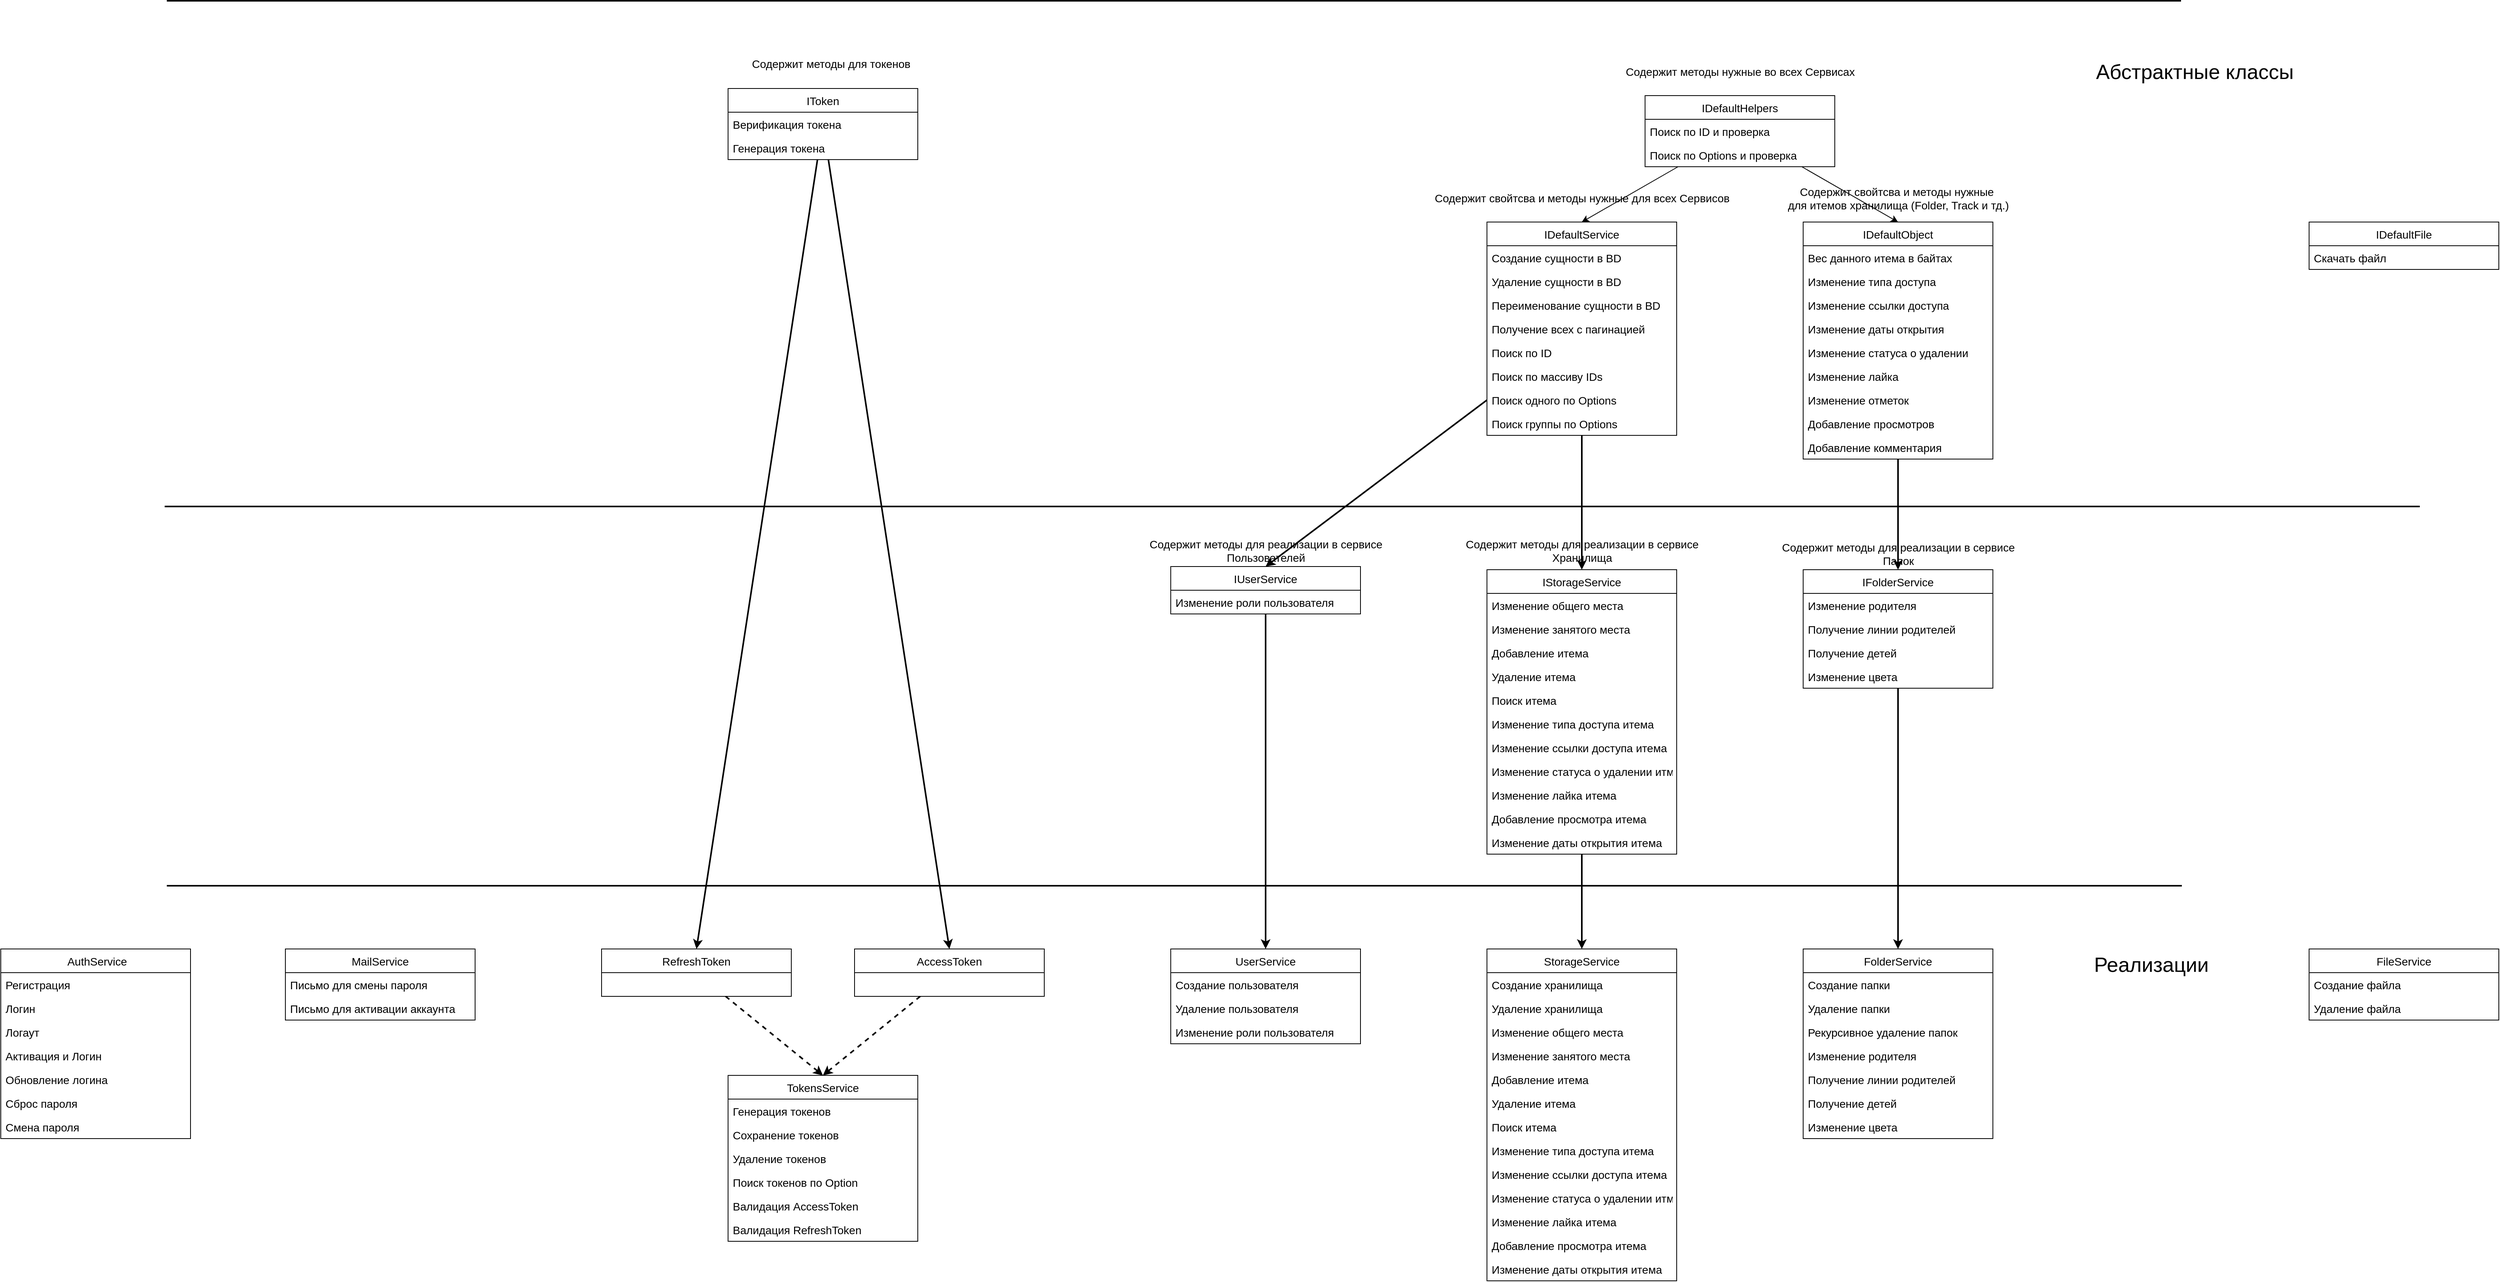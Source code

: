 <mxfile>
    <diagram id="QstOeuKcosQrX5n12OCk" name="Описание сущностей">
        <mxGraphModel dx="7821" dy="3358" grid="1" gridSize="10" guides="1" tooltips="1" connect="1" arrows="1" fold="1" page="1" pageScale="1" pageWidth="827" pageHeight="1169" math="0" shadow="0">
            <root>
                <mxCell id="0"/>
                <mxCell id="1" parent="0"/>
                <mxCell id="aLrR4LB_V88ltqQXV-1l-97" style="edgeStyle=none;html=1;entryX=0.5;entryY=0;entryDx=0;entryDy=0;" edge="1" parent="1" source="1NderLdo8BaAKlFB-XkF-77" target="1NderLdo8BaAKlFB-XkF-88">
                    <mxGeometry relative="1" as="geometry"/>
                </mxCell>
                <mxCell id="aLrR4LB_V88ltqQXV-1l-98" style="edgeStyle=none;html=1;entryX=0.5;entryY=0;entryDx=0;entryDy=0;" edge="1" parent="1" source="1NderLdo8BaAKlFB-XkF-77" target="1NderLdo8BaAKlFB-XkF-98">
                    <mxGeometry relative="1" as="geometry"/>
                </mxCell>
                <mxCell id="1NderLdo8BaAKlFB-XkF-77" value="IDefaultHelpers" style="swimlane;fontStyle=0;childLayout=stackLayout;horizontal=1;startSize=30;horizontalStack=0;resizeParent=1;resizeParentMax=0;resizeLast=0;collapsible=1;marginBottom=0;fontSize=14;" parent="1" vertex="1">
                    <mxGeometry x="-3000" y="-1160" width="240" height="90" as="geometry"/>
                </mxCell>
                <mxCell id="1NderLdo8BaAKlFB-XkF-84" value="Поиск по ID и проверка" style="text;strokeColor=none;fillColor=none;align=left;verticalAlign=middle;spacingLeft=4;spacingRight=4;overflow=hidden;points=[[0,0.5],[1,0.5]];portConstraint=eastwest;rotatable=0;fontSize=14;" parent="1NderLdo8BaAKlFB-XkF-77" vertex="1">
                    <mxGeometry y="30" width="240" height="30" as="geometry"/>
                </mxCell>
                <mxCell id="1NderLdo8BaAKlFB-XkF-87" value="Поиск по Options и проверка" style="text;strokeColor=none;fillColor=none;align=left;verticalAlign=middle;spacingLeft=4;spacingRight=4;overflow=hidden;points=[[0,0.5],[1,0.5]];portConstraint=eastwest;rotatable=0;fontSize=14;" parent="1NderLdo8BaAKlFB-XkF-77" vertex="1">
                    <mxGeometry y="60" width="240" height="30" as="geometry"/>
                </mxCell>
                <mxCell id="1NderLdo8BaAKlFB-XkF-86" value="Содержит методы нужные во всех Сервисах" style="text;html=1;align=center;verticalAlign=middle;resizable=0;points=[];autosize=1;strokeColor=none;fillColor=none;fontSize=14;" parent="1" vertex="1">
                    <mxGeometry x="-3035" y="-1200" width="310" height="20" as="geometry"/>
                </mxCell>
                <mxCell id="aLrR4LB_V88ltqQXV-1l-103" style="edgeStyle=none;html=1;entryX=0.5;entryY=0;entryDx=0;entryDy=0;strokeWidth=2;" edge="1" parent="1" source="1NderLdo8BaAKlFB-XkF-88" target="1NderLdo8BaAKlFB-XkF-138">
                    <mxGeometry relative="1" as="geometry"/>
                </mxCell>
                <mxCell id="aLrR4LB_V88ltqQXV-1l-104" style="edgeStyle=none;html=1;entryX=0.5;entryY=0;entryDx=0;entryDy=0;strokeWidth=2;" edge="1" parent="1" source="1NderLdo8BaAKlFB-XkF-88" target="1NderLdo8BaAKlFB-XkF-152">
                    <mxGeometry relative="1" as="geometry"/>
                </mxCell>
                <mxCell id="1NderLdo8BaAKlFB-XkF-88" value="IDefaultService" style="swimlane;fontStyle=0;childLayout=stackLayout;horizontal=1;startSize=30;horizontalStack=0;resizeParent=1;resizeParentMax=0;resizeLast=0;collapsible=1;marginBottom=0;fontSize=14;" parent="1" vertex="1">
                    <mxGeometry x="-3200" y="-1000" width="240" height="270" as="geometry"/>
                </mxCell>
                <mxCell id="1NderLdo8BaAKlFB-XkF-89" value="Создание сущности в BD" style="text;strokeColor=none;fillColor=none;align=left;verticalAlign=middle;spacingLeft=4;spacingRight=4;overflow=hidden;points=[[0,0.5],[1,0.5]];portConstraint=eastwest;rotatable=0;fontSize=14;" parent="1NderLdo8BaAKlFB-XkF-88" vertex="1">
                    <mxGeometry y="30" width="240" height="30" as="geometry"/>
                </mxCell>
                <mxCell id="1NderLdo8BaAKlFB-XkF-90" value="Удаление сущности в BD" style="text;strokeColor=none;fillColor=none;align=left;verticalAlign=middle;spacingLeft=4;spacingRight=4;overflow=hidden;points=[[0,0.5],[1,0.5]];portConstraint=eastwest;rotatable=0;fontSize=14;" parent="1NderLdo8BaAKlFB-XkF-88" vertex="1">
                    <mxGeometry y="60" width="240" height="30" as="geometry"/>
                </mxCell>
                <mxCell id="1NderLdo8BaAKlFB-XkF-92" value="Переименование сущности в BD" style="text;strokeColor=none;fillColor=none;align=left;verticalAlign=middle;spacingLeft=4;spacingRight=4;overflow=hidden;points=[[0,0.5],[1,0.5]];portConstraint=eastwest;rotatable=0;fontSize=14;" parent="1NderLdo8BaAKlFB-XkF-88" vertex="1">
                    <mxGeometry y="90" width="240" height="30" as="geometry"/>
                </mxCell>
                <mxCell id="1NderLdo8BaAKlFB-XkF-93" value="Получение всех с пагинацией" style="text;strokeColor=none;fillColor=none;align=left;verticalAlign=middle;spacingLeft=4;spacingRight=4;overflow=hidden;points=[[0,0.5],[1,0.5]];portConstraint=eastwest;rotatable=0;fontSize=14;" parent="1NderLdo8BaAKlFB-XkF-88" vertex="1">
                    <mxGeometry y="120" width="240" height="30" as="geometry"/>
                </mxCell>
                <mxCell id="1NderLdo8BaAKlFB-XkF-94" value="Поиск по ID" style="text;strokeColor=none;fillColor=none;align=left;verticalAlign=middle;spacingLeft=4;spacingRight=4;overflow=hidden;points=[[0,0.5],[1,0.5]];portConstraint=eastwest;rotatable=0;fontSize=14;" parent="1NderLdo8BaAKlFB-XkF-88" vertex="1">
                    <mxGeometry y="150" width="240" height="30" as="geometry"/>
                </mxCell>
                <mxCell id="1NderLdo8BaAKlFB-XkF-95" value="Поиск по массиву IDs" style="text;strokeColor=none;fillColor=none;align=left;verticalAlign=middle;spacingLeft=4;spacingRight=4;overflow=hidden;points=[[0,0.5],[1,0.5]];portConstraint=eastwest;rotatable=0;fontSize=14;" parent="1NderLdo8BaAKlFB-XkF-88" vertex="1">
                    <mxGeometry y="180" width="240" height="30" as="geometry"/>
                </mxCell>
                <mxCell id="1NderLdo8BaAKlFB-XkF-96" value="Поиск одного по Options" style="text;strokeColor=none;fillColor=none;align=left;verticalAlign=middle;spacingLeft=4;spacingRight=4;overflow=hidden;points=[[0,0.5],[1,0.5]];portConstraint=eastwest;rotatable=0;fontSize=14;" parent="1NderLdo8BaAKlFB-XkF-88" vertex="1">
                    <mxGeometry y="210" width="240" height="30" as="geometry"/>
                </mxCell>
                <mxCell id="1NderLdo8BaAKlFB-XkF-97" value="Поиск группы по Options" style="text;strokeColor=none;fillColor=none;align=left;verticalAlign=middle;spacingLeft=4;spacingRight=4;overflow=hidden;points=[[0,0.5],[1,0.5]];portConstraint=eastwest;rotatable=0;fontSize=14;" parent="1NderLdo8BaAKlFB-XkF-88" vertex="1">
                    <mxGeometry y="240" width="240" height="30" as="geometry"/>
                </mxCell>
                <mxCell id="1NderLdo8BaAKlFB-XkF-91" value="Содержит свойтсва и методы нужные для всех Сервисов" style="text;html=1;align=center;verticalAlign=middle;resizable=0;points=[];autosize=1;strokeColor=none;fillColor=none;fontSize=14;" parent="1" vertex="1">
                    <mxGeometry x="-3280" y="-1040" width="400" height="20" as="geometry"/>
                </mxCell>
                <mxCell id="aLrR4LB_V88ltqQXV-1l-102" style="edgeStyle=none;html=1;entryX=0.5;entryY=0;entryDx=0;entryDy=0;strokeWidth=2;" edge="1" parent="1" source="1NderLdo8BaAKlFB-XkF-98" target="1NderLdo8BaAKlFB-XkF-132">
                    <mxGeometry relative="1" as="geometry"/>
                </mxCell>
                <mxCell id="1NderLdo8BaAKlFB-XkF-98" value="IDefaultObject" style="swimlane;fontStyle=0;childLayout=stackLayout;horizontal=1;startSize=30;horizontalStack=0;resizeParent=1;resizeParentMax=0;resizeLast=0;collapsible=1;marginBottom=0;fontSize=14;" parent="1" vertex="1">
                    <mxGeometry x="-2800" y="-1000" width="240" height="300" as="geometry"/>
                </mxCell>
                <mxCell id="1NderLdo8BaAKlFB-XkF-99" value="Вес данного итема в байтах" style="text;strokeColor=none;fillColor=none;align=left;verticalAlign=middle;spacingLeft=4;spacingRight=4;overflow=hidden;points=[[0,0.5],[1,0.5]];portConstraint=eastwest;rotatable=0;fontSize=14;" parent="1NderLdo8BaAKlFB-XkF-98" vertex="1">
                    <mxGeometry y="30" width="240" height="30" as="geometry"/>
                </mxCell>
                <mxCell id="1NderLdo8BaAKlFB-XkF-100" value="Изменение типа доступа" style="text;strokeColor=none;fillColor=none;align=left;verticalAlign=middle;spacingLeft=4;spacingRight=4;overflow=hidden;points=[[0,0.5],[1,0.5]];portConstraint=eastwest;rotatable=0;fontSize=14;" parent="1NderLdo8BaAKlFB-XkF-98" vertex="1">
                    <mxGeometry y="60" width="240" height="30" as="geometry"/>
                </mxCell>
                <mxCell id="1NderLdo8BaAKlFB-XkF-101" value="Изменение ссылки доступа" style="text;strokeColor=none;fillColor=none;align=left;verticalAlign=middle;spacingLeft=4;spacingRight=4;overflow=hidden;points=[[0,0.5],[1,0.5]];portConstraint=eastwest;rotatable=0;fontSize=14;" parent="1NderLdo8BaAKlFB-XkF-98" vertex="1">
                    <mxGeometry y="90" width="240" height="30" as="geometry"/>
                </mxCell>
                <mxCell id="1NderLdo8BaAKlFB-XkF-102" value="Изменение даты открытия" style="text;strokeColor=none;fillColor=none;align=left;verticalAlign=middle;spacingLeft=4;spacingRight=4;overflow=hidden;points=[[0,0.5],[1,0.5]];portConstraint=eastwest;rotatable=0;fontSize=14;" parent="1NderLdo8BaAKlFB-XkF-98" vertex="1">
                    <mxGeometry y="120" width="240" height="30" as="geometry"/>
                </mxCell>
                <mxCell id="1NderLdo8BaAKlFB-XkF-103" value="Изменение статуса о удалении" style="text;strokeColor=none;fillColor=none;align=left;verticalAlign=middle;spacingLeft=4;spacingRight=4;overflow=hidden;points=[[0,0.5],[1,0.5]];portConstraint=eastwest;rotatable=0;fontSize=14;" parent="1NderLdo8BaAKlFB-XkF-98" vertex="1">
                    <mxGeometry y="150" width="240" height="30" as="geometry"/>
                </mxCell>
                <mxCell id="1NderLdo8BaAKlFB-XkF-104" value="Изменение лайка" style="text;strokeColor=none;fillColor=none;align=left;verticalAlign=middle;spacingLeft=4;spacingRight=4;overflow=hidden;points=[[0,0.5],[1,0.5]];portConstraint=eastwest;rotatable=0;fontSize=14;" parent="1NderLdo8BaAKlFB-XkF-98" vertex="1">
                    <mxGeometry y="180" width="240" height="30" as="geometry"/>
                </mxCell>
                <mxCell id="1NderLdo8BaAKlFB-XkF-106" value="Изменение отметок" style="text;strokeColor=none;fillColor=none;align=left;verticalAlign=middle;spacingLeft=4;spacingRight=4;overflow=hidden;points=[[0,0.5],[1,0.5]];portConstraint=eastwest;rotatable=0;fontSize=14;" parent="1NderLdo8BaAKlFB-XkF-98" vertex="1">
                    <mxGeometry y="210" width="240" height="30" as="geometry"/>
                </mxCell>
                <mxCell id="1NderLdo8BaAKlFB-XkF-105" value="Добавление просмотров" style="text;strokeColor=none;fillColor=none;align=left;verticalAlign=middle;spacingLeft=4;spacingRight=4;overflow=hidden;points=[[0,0.5],[1,0.5]];portConstraint=eastwest;rotatable=0;fontSize=14;" parent="1NderLdo8BaAKlFB-XkF-98" vertex="1">
                    <mxGeometry y="240" width="240" height="30" as="geometry"/>
                </mxCell>
                <mxCell id="1NderLdo8BaAKlFB-XkF-108" value="Добавление комментария" style="text;strokeColor=none;fillColor=none;align=left;verticalAlign=middle;spacingLeft=4;spacingRight=4;overflow=hidden;points=[[0,0.5],[1,0.5]];portConstraint=eastwest;rotatable=0;fontSize=14;" parent="1NderLdo8BaAKlFB-XkF-98" vertex="1">
                    <mxGeometry y="270" width="240" height="30" as="geometry"/>
                </mxCell>
                <mxCell id="1NderLdo8BaAKlFB-XkF-107" value="Содержит свойтсва и методы нужные&amp;nbsp;&lt;br&gt;для итемов хранилища (Folder, Track и тд.)" style="text;html=1;align=center;verticalAlign=middle;resizable=0;points=[];autosize=1;strokeColor=none;fillColor=none;fontSize=14;" parent="1" vertex="1">
                    <mxGeometry x="-2830" y="-1050" width="300" height="40" as="geometry"/>
                </mxCell>
                <mxCell id="aLrR4LB_V88ltqQXV-1l-124" style="edgeStyle=none;html=1;entryX=0.5;entryY=0;entryDx=0;entryDy=0;strokeWidth=2;" edge="1" parent="1" source="1NderLdo8BaAKlFB-XkF-119" target="aLrR4LB_V88ltqQXV-1l-111">
                    <mxGeometry relative="1" as="geometry"/>
                </mxCell>
                <mxCell id="aLrR4LB_V88ltqQXV-1l-125" style="edgeStyle=none;html=1;entryX=0.5;entryY=0;entryDx=0;entryDy=0;strokeWidth=2;" edge="1" parent="1" source="1NderLdo8BaAKlFB-XkF-119" target="aLrR4LB_V88ltqQXV-1l-114">
                    <mxGeometry relative="1" as="geometry"/>
                </mxCell>
                <mxCell id="1NderLdo8BaAKlFB-XkF-119" value="IToken" style="swimlane;fontStyle=0;childLayout=stackLayout;horizontal=1;startSize=30;horizontalStack=0;resizeParent=1;resizeParentMax=0;resizeLast=0;collapsible=1;marginBottom=0;fontSize=14;" parent="1" vertex="1">
                    <mxGeometry x="-4160" y="-1169" width="240" height="90" as="geometry"/>
                </mxCell>
                <mxCell id="1NderLdo8BaAKlFB-XkF-126" value="Верификация токена" style="text;strokeColor=none;fillColor=none;align=left;verticalAlign=middle;spacingLeft=4;spacingRight=4;overflow=hidden;points=[[0,0.5],[1,0.5]];portConstraint=eastwest;rotatable=0;fontSize=14;" parent="1NderLdo8BaAKlFB-XkF-119" vertex="1">
                    <mxGeometry y="30" width="240" height="30" as="geometry"/>
                </mxCell>
                <mxCell id="1NderLdo8BaAKlFB-XkF-128" value="Генерация токена" style="text;strokeColor=none;fillColor=none;align=left;verticalAlign=middle;spacingLeft=4;spacingRight=4;overflow=hidden;points=[[0,0.5],[1,0.5]];portConstraint=eastwest;rotatable=0;fontSize=14;" parent="1NderLdo8BaAKlFB-XkF-119" vertex="1">
                    <mxGeometry y="60" width="240" height="30" as="geometry"/>
                </mxCell>
                <mxCell id="1NderLdo8BaAKlFB-XkF-129" value="Содержит методы для токенов" style="text;html=1;align=center;verticalAlign=middle;resizable=0;points=[];autosize=1;strokeColor=none;fillColor=none;fontSize=14;" parent="1" vertex="1">
                    <mxGeometry x="-4140" y="-1210" width="220" height="20" as="geometry"/>
                </mxCell>
                <mxCell id="1NderLdo8BaAKlFB-XkF-130" value="&lt;span style=&quot;font-size: 26px;&quot;&gt;Абстрактные классы&lt;/span&gt;" style="text;html=1;align=center;verticalAlign=middle;resizable=0;points=[];autosize=1;strokeColor=none;fillColor=none;fontSize=26;" parent="1" vertex="1">
                    <mxGeometry x="-2440" y="-1210" width="270" height="40" as="geometry"/>
                </mxCell>
                <mxCell id="aLrR4LB_V88ltqQXV-1l-106" style="edgeStyle=none;html=1;entryX=0.5;entryY=0;entryDx=0;entryDy=0;strokeWidth=2;" edge="1" parent="1" source="1NderLdo8BaAKlFB-XkF-132" target="72">
                    <mxGeometry relative="1" as="geometry"/>
                </mxCell>
                <mxCell id="1NderLdo8BaAKlFB-XkF-132" value="IFolderService" style="swimlane;fontStyle=0;childLayout=stackLayout;horizontal=1;startSize=30;horizontalStack=0;resizeParent=1;resizeParentMax=0;resizeLast=0;collapsible=1;marginBottom=0;fontSize=14;" parent="1" vertex="1">
                    <mxGeometry x="-2800" y="-560" width="240" height="150" as="geometry"/>
                </mxCell>
                <mxCell id="1NderLdo8BaAKlFB-XkF-133" value="Изменение родителя" style="text;strokeColor=none;fillColor=none;align=left;verticalAlign=middle;spacingLeft=4;spacingRight=4;overflow=hidden;points=[[0,0.5],[1,0.5]];portConstraint=eastwest;rotatable=0;fontSize=14;" parent="1NderLdo8BaAKlFB-XkF-132" vertex="1">
                    <mxGeometry y="30" width="240" height="30" as="geometry"/>
                </mxCell>
                <mxCell id="1NderLdo8BaAKlFB-XkF-134" value="Получение линии родителей" style="text;strokeColor=none;fillColor=none;align=left;verticalAlign=middle;spacingLeft=4;spacingRight=4;overflow=hidden;points=[[0,0.5],[1,0.5]];portConstraint=eastwest;rotatable=0;fontSize=14;" parent="1NderLdo8BaAKlFB-XkF-132" vertex="1">
                    <mxGeometry y="60" width="240" height="30" as="geometry"/>
                </mxCell>
                <mxCell id="1NderLdo8BaAKlFB-XkF-136" value="Получение детей" style="text;strokeColor=none;fillColor=none;align=left;verticalAlign=middle;spacingLeft=4;spacingRight=4;overflow=hidden;points=[[0,0.5],[1,0.5]];portConstraint=eastwest;rotatable=0;fontSize=14;" parent="1NderLdo8BaAKlFB-XkF-132" vertex="1">
                    <mxGeometry y="90" width="240" height="30" as="geometry"/>
                </mxCell>
                <mxCell id="1NderLdo8BaAKlFB-XkF-137" value="Изменение цвета" style="text;strokeColor=none;fillColor=none;align=left;verticalAlign=middle;spacingLeft=4;spacingRight=4;overflow=hidden;points=[[0,0.5],[1,0.5]];portConstraint=eastwest;rotatable=0;fontSize=14;" parent="1NderLdo8BaAKlFB-XkF-132" vertex="1">
                    <mxGeometry y="120" width="240" height="30" as="geometry"/>
                </mxCell>
                <mxCell id="1NderLdo8BaAKlFB-XkF-135" value="Содержит методы для реализации в сервисе&lt;br&gt;Папок" style="text;html=1;align=center;verticalAlign=middle;resizable=0;points=[];autosize=1;strokeColor=none;fillColor=none;fontSize=14;" parent="1" vertex="1">
                    <mxGeometry x="-2840" y="-600" width="320" height="40" as="geometry"/>
                </mxCell>
                <mxCell id="aLrR4LB_V88ltqQXV-1l-109" style="edgeStyle=none;html=1;entryX=0.5;entryY=0;entryDx=0;entryDy=0;strokeWidth=2;" edge="1" parent="1" source="1NderLdo8BaAKlFB-XkF-138" target="80">
                    <mxGeometry relative="1" as="geometry"/>
                </mxCell>
                <mxCell id="1NderLdo8BaAKlFB-XkF-138" value="IStorageService" style="swimlane;fontStyle=0;childLayout=stackLayout;horizontal=1;startSize=30;horizontalStack=0;resizeParent=1;resizeParentMax=0;resizeLast=0;collapsible=1;marginBottom=0;fontSize=14;" parent="1" vertex="1">
                    <mxGeometry x="-3200" y="-560" width="240" height="360" as="geometry"/>
                </mxCell>
                <mxCell id="1NderLdo8BaAKlFB-XkF-139" value="Изменение общего места" style="text;strokeColor=none;fillColor=none;align=left;verticalAlign=middle;spacingLeft=4;spacingRight=4;overflow=hidden;points=[[0,0.5],[1,0.5]];portConstraint=eastwest;rotatable=0;fontSize=14;" parent="1NderLdo8BaAKlFB-XkF-138" vertex="1">
                    <mxGeometry y="30" width="240" height="30" as="geometry"/>
                </mxCell>
                <mxCell id="1NderLdo8BaAKlFB-XkF-140" value="Изменение занятого места" style="text;strokeColor=none;fillColor=none;align=left;verticalAlign=middle;spacingLeft=4;spacingRight=4;overflow=hidden;points=[[0,0.5],[1,0.5]];portConstraint=eastwest;rotatable=0;fontSize=14;" parent="1NderLdo8BaAKlFB-XkF-138" vertex="1">
                    <mxGeometry y="60" width="240" height="30" as="geometry"/>
                </mxCell>
                <mxCell id="1NderLdo8BaAKlFB-XkF-141" value="Добавление итема" style="text;strokeColor=none;fillColor=none;align=left;verticalAlign=middle;spacingLeft=4;spacingRight=4;overflow=hidden;points=[[0,0.5],[1,0.5]];portConstraint=eastwest;rotatable=0;fontSize=14;" parent="1NderLdo8BaAKlFB-XkF-138" vertex="1">
                    <mxGeometry y="90" width="240" height="30" as="geometry"/>
                </mxCell>
                <mxCell id="1NderLdo8BaAKlFB-XkF-142" value="Удаление итема" style="text;strokeColor=none;fillColor=none;align=left;verticalAlign=middle;spacingLeft=4;spacingRight=4;overflow=hidden;points=[[0,0.5],[1,0.5]];portConstraint=eastwest;rotatable=0;fontSize=14;" parent="1NderLdo8BaAKlFB-XkF-138" vertex="1">
                    <mxGeometry y="120" width="240" height="30" as="geometry"/>
                </mxCell>
                <mxCell id="1NderLdo8BaAKlFB-XkF-144" value="Поиск итема" style="text;strokeColor=none;fillColor=none;align=left;verticalAlign=middle;spacingLeft=4;spacingRight=4;overflow=hidden;points=[[0,0.5],[1,0.5]];portConstraint=eastwest;rotatable=0;fontSize=14;" parent="1NderLdo8BaAKlFB-XkF-138" vertex="1">
                    <mxGeometry y="150" width="240" height="30" as="geometry"/>
                </mxCell>
                <mxCell id="1NderLdo8BaAKlFB-XkF-145" value="Изменение типа доступа итема" style="text;strokeColor=none;fillColor=none;align=left;verticalAlign=middle;spacingLeft=4;spacingRight=4;overflow=hidden;points=[[0,0.5],[1,0.5]];portConstraint=eastwest;rotatable=0;fontSize=14;" parent="1NderLdo8BaAKlFB-XkF-138" vertex="1">
                    <mxGeometry y="180" width="240" height="30" as="geometry"/>
                </mxCell>
                <mxCell id="1NderLdo8BaAKlFB-XkF-146" value="Изменение ссылки доступа итема" style="text;strokeColor=none;fillColor=none;align=left;verticalAlign=middle;spacingLeft=4;spacingRight=4;overflow=hidden;points=[[0,0.5],[1,0.5]];portConstraint=eastwest;rotatable=0;fontSize=14;" parent="1NderLdo8BaAKlFB-XkF-138" vertex="1">
                    <mxGeometry y="210" width="240" height="30" as="geometry"/>
                </mxCell>
                <mxCell id="1NderLdo8BaAKlFB-XkF-147" value="Изменение статуса о удалении итм" style="text;strokeColor=none;fillColor=none;align=left;verticalAlign=middle;spacingLeft=4;spacingRight=4;overflow=hidden;points=[[0,0.5],[1,0.5]];portConstraint=eastwest;rotatable=0;fontSize=14;" parent="1NderLdo8BaAKlFB-XkF-138" vertex="1">
                    <mxGeometry y="240" width="240" height="30" as="geometry"/>
                </mxCell>
                <mxCell id="1NderLdo8BaAKlFB-XkF-148" value="Изменение лайка итема" style="text;strokeColor=none;fillColor=none;align=left;verticalAlign=middle;spacingLeft=4;spacingRight=4;overflow=hidden;points=[[0,0.5],[1,0.5]];portConstraint=eastwest;rotatable=0;fontSize=14;" parent="1NderLdo8BaAKlFB-XkF-138" vertex="1">
                    <mxGeometry y="270" width="240" height="30" as="geometry"/>
                </mxCell>
                <mxCell id="1NderLdo8BaAKlFB-XkF-149" value="Добавление просмотра итема" style="text;strokeColor=none;fillColor=none;align=left;verticalAlign=middle;spacingLeft=4;spacingRight=4;overflow=hidden;points=[[0,0.5],[1,0.5]];portConstraint=eastwest;rotatable=0;fontSize=14;" parent="1NderLdo8BaAKlFB-XkF-138" vertex="1">
                    <mxGeometry y="300" width="240" height="30" as="geometry"/>
                </mxCell>
                <mxCell id="1NderLdo8BaAKlFB-XkF-150" value="Изменение даты открытия итема" style="text;strokeColor=none;fillColor=none;align=left;verticalAlign=middle;spacingLeft=4;spacingRight=4;overflow=hidden;points=[[0,0.5],[1,0.5]];portConstraint=eastwest;rotatable=0;fontSize=14;" parent="1NderLdo8BaAKlFB-XkF-138" vertex="1">
                    <mxGeometry y="330" width="240" height="30" as="geometry"/>
                </mxCell>
                <mxCell id="1NderLdo8BaAKlFB-XkF-143" value="Содержит методы для реализации в сервисе&lt;br&gt;Хранилища" style="text;html=1;align=center;verticalAlign=middle;resizable=0;points=[];autosize=1;strokeColor=none;fillColor=none;fontSize=14;" parent="1" vertex="1">
                    <mxGeometry x="-3240" y="-604" width="320" height="40" as="geometry"/>
                </mxCell>
                <mxCell id="aLrR4LB_V88ltqQXV-1l-110" style="edgeStyle=none;html=1;entryX=0.5;entryY=0;entryDx=0;entryDy=0;strokeWidth=2;" edge="1" parent="1" source="1NderLdo8BaAKlFB-XkF-152" target="94">
                    <mxGeometry relative="1" as="geometry"/>
                </mxCell>
                <mxCell id="1NderLdo8BaAKlFB-XkF-152" value="IUserService" style="swimlane;fontStyle=0;childLayout=stackLayout;horizontal=1;startSize=30;horizontalStack=0;resizeParent=1;resizeParentMax=0;resizeLast=0;collapsible=1;marginBottom=0;fontSize=14;" parent="1" vertex="1">
                    <mxGeometry x="-3600" y="-564" width="240" height="60" as="geometry"/>
                </mxCell>
                <mxCell id="1NderLdo8BaAKlFB-XkF-153" value="Изменение роли пользователя" style="text;strokeColor=none;fillColor=none;align=left;verticalAlign=middle;spacingLeft=4;spacingRight=4;overflow=hidden;points=[[0,0.5],[1,0.5]];portConstraint=eastwest;rotatable=0;fontSize=14;" parent="1NderLdo8BaAKlFB-XkF-152" vertex="1">
                    <mxGeometry y="30" width="240" height="30" as="geometry"/>
                </mxCell>
                <mxCell id="1NderLdo8BaAKlFB-XkF-164" value="Содержит методы для реализации в сервисе&lt;br&gt;Пользователей" style="text;html=1;align=center;verticalAlign=middle;resizable=0;points=[];autosize=1;strokeColor=none;fillColor=none;fontSize=14;" parent="1" vertex="1">
                    <mxGeometry x="-3640" y="-604" width="320" height="40" as="geometry"/>
                </mxCell>
                <mxCell id="jiXQyn0SHXxVWidCDA2z-71" value="Реализации" style="text;html=1;align=center;verticalAlign=middle;resizable=0;points=[];autosize=1;strokeColor=none;fillColor=none;fontSize=26;" parent="1" vertex="1">
                    <mxGeometry x="-2440" y="-80" width="160" height="40" as="geometry"/>
                </mxCell>
                <mxCell id="72" value="FolderService" style="swimlane;fontStyle=0;childLayout=stackLayout;horizontal=1;startSize=30;horizontalStack=0;resizeParent=1;resizeParentMax=0;resizeLast=0;collapsible=1;marginBottom=0;fontSize=14;" vertex="1" parent="1">
                    <mxGeometry x="-2800" y="-80" width="240" height="240" as="geometry"/>
                </mxCell>
                <mxCell id="78" value="Создание папки" style="text;strokeColor=none;fillColor=none;align=left;verticalAlign=middle;spacingLeft=4;spacingRight=4;overflow=hidden;points=[[0,0.5],[1,0.5]];portConstraint=eastwest;rotatable=0;fontSize=14;" vertex="1" parent="72">
                    <mxGeometry y="30" width="240" height="30" as="geometry"/>
                </mxCell>
                <mxCell id="77" value="Удаление папки" style="text;strokeColor=none;fillColor=none;align=left;verticalAlign=middle;spacingLeft=4;spacingRight=4;overflow=hidden;points=[[0,0.5],[1,0.5]];portConstraint=eastwest;rotatable=0;fontSize=14;" vertex="1" parent="72">
                    <mxGeometry y="60" width="240" height="30" as="geometry"/>
                </mxCell>
                <mxCell id="79" value="Рекурсивное удаление папок" style="text;strokeColor=none;fillColor=none;align=left;verticalAlign=middle;spacingLeft=4;spacingRight=4;overflow=hidden;points=[[0,0.5],[1,0.5]];portConstraint=eastwest;rotatable=0;fontSize=14;" vertex="1" parent="72">
                    <mxGeometry y="90" width="240" height="30" as="geometry"/>
                </mxCell>
                <mxCell id="73" value="Изменение родителя" style="text;strokeColor=none;fillColor=none;align=left;verticalAlign=middle;spacingLeft=4;spacingRight=4;overflow=hidden;points=[[0,0.5],[1,0.5]];portConstraint=eastwest;rotatable=0;fontSize=14;" vertex="1" parent="72">
                    <mxGeometry y="120" width="240" height="30" as="geometry"/>
                </mxCell>
                <mxCell id="74" value="Получение линии родителей" style="text;strokeColor=none;fillColor=none;align=left;verticalAlign=middle;spacingLeft=4;spacingRight=4;overflow=hidden;points=[[0,0.5],[1,0.5]];portConstraint=eastwest;rotatable=0;fontSize=14;" vertex="1" parent="72">
                    <mxGeometry y="150" width="240" height="30" as="geometry"/>
                </mxCell>
                <mxCell id="75" value="Получение детей" style="text;strokeColor=none;fillColor=none;align=left;verticalAlign=middle;spacingLeft=4;spacingRight=4;overflow=hidden;points=[[0,0.5],[1,0.5]];portConstraint=eastwest;rotatable=0;fontSize=14;" vertex="1" parent="72">
                    <mxGeometry y="180" width="240" height="30" as="geometry"/>
                </mxCell>
                <mxCell id="76" value="Изменение цвета" style="text;strokeColor=none;fillColor=none;align=left;verticalAlign=middle;spacingLeft=4;spacingRight=4;overflow=hidden;points=[[0,0.5],[1,0.5]];portConstraint=eastwest;rotatable=0;fontSize=14;" vertex="1" parent="72">
                    <mxGeometry y="210" width="240" height="30" as="geometry"/>
                </mxCell>
                <mxCell id="80" value="StorageService" style="swimlane;fontStyle=0;childLayout=stackLayout;horizontal=1;startSize=30;horizontalStack=0;resizeParent=1;resizeParentMax=0;resizeLast=0;collapsible=1;marginBottom=0;fontSize=14;" vertex="1" parent="1">
                    <mxGeometry x="-3200" y="-80" width="240" height="420" as="geometry"/>
                </mxCell>
                <mxCell id="92" value="Создание хранилища" style="text;strokeColor=none;fillColor=none;align=left;verticalAlign=middle;spacingLeft=4;spacingRight=4;overflow=hidden;points=[[0,0.5],[1,0.5]];portConstraint=eastwest;rotatable=0;fontSize=14;" vertex="1" parent="80">
                    <mxGeometry y="30" width="240" height="30" as="geometry"/>
                </mxCell>
                <mxCell id="93" value="Удаление хранилища" style="text;strokeColor=none;fillColor=none;align=left;verticalAlign=middle;spacingLeft=4;spacingRight=4;overflow=hidden;points=[[0,0.5],[1,0.5]];portConstraint=eastwest;rotatable=0;fontSize=14;" vertex="1" parent="80">
                    <mxGeometry y="60" width="240" height="30" as="geometry"/>
                </mxCell>
                <mxCell id="81" value="Изменение общего места" style="text;strokeColor=none;fillColor=none;align=left;verticalAlign=middle;spacingLeft=4;spacingRight=4;overflow=hidden;points=[[0,0.5],[1,0.5]];portConstraint=eastwest;rotatable=0;fontSize=14;" vertex="1" parent="80">
                    <mxGeometry y="90" width="240" height="30" as="geometry"/>
                </mxCell>
                <mxCell id="82" value="Изменение занятого места" style="text;strokeColor=none;fillColor=none;align=left;verticalAlign=middle;spacingLeft=4;spacingRight=4;overflow=hidden;points=[[0,0.5],[1,0.5]];portConstraint=eastwest;rotatable=0;fontSize=14;" vertex="1" parent="80">
                    <mxGeometry y="120" width="240" height="30" as="geometry"/>
                </mxCell>
                <mxCell id="83" value="Добавление итема" style="text;strokeColor=none;fillColor=none;align=left;verticalAlign=middle;spacingLeft=4;spacingRight=4;overflow=hidden;points=[[0,0.5],[1,0.5]];portConstraint=eastwest;rotatable=0;fontSize=14;" vertex="1" parent="80">
                    <mxGeometry y="150" width="240" height="30" as="geometry"/>
                </mxCell>
                <mxCell id="84" value="Удаление итема" style="text;strokeColor=none;fillColor=none;align=left;verticalAlign=middle;spacingLeft=4;spacingRight=4;overflow=hidden;points=[[0,0.5],[1,0.5]];portConstraint=eastwest;rotatable=0;fontSize=14;" vertex="1" parent="80">
                    <mxGeometry y="180" width="240" height="30" as="geometry"/>
                </mxCell>
                <mxCell id="85" value="Поиск итема" style="text;strokeColor=none;fillColor=none;align=left;verticalAlign=middle;spacingLeft=4;spacingRight=4;overflow=hidden;points=[[0,0.5],[1,0.5]];portConstraint=eastwest;rotatable=0;fontSize=14;" vertex="1" parent="80">
                    <mxGeometry y="210" width="240" height="30" as="geometry"/>
                </mxCell>
                <mxCell id="86" value="Изменение типа доступа итема" style="text;strokeColor=none;fillColor=none;align=left;verticalAlign=middle;spacingLeft=4;spacingRight=4;overflow=hidden;points=[[0,0.5],[1,0.5]];portConstraint=eastwest;rotatable=0;fontSize=14;" vertex="1" parent="80">
                    <mxGeometry y="240" width="240" height="30" as="geometry"/>
                </mxCell>
                <mxCell id="87" value="Изменение ссылки доступа итема" style="text;strokeColor=none;fillColor=none;align=left;verticalAlign=middle;spacingLeft=4;spacingRight=4;overflow=hidden;points=[[0,0.5],[1,0.5]];portConstraint=eastwest;rotatable=0;fontSize=14;" vertex="1" parent="80">
                    <mxGeometry y="270" width="240" height="30" as="geometry"/>
                </mxCell>
                <mxCell id="88" value="Изменение статуса о удалении итм" style="text;strokeColor=none;fillColor=none;align=left;verticalAlign=middle;spacingLeft=4;spacingRight=4;overflow=hidden;points=[[0,0.5],[1,0.5]];portConstraint=eastwest;rotatable=0;fontSize=14;" vertex="1" parent="80">
                    <mxGeometry y="300" width="240" height="30" as="geometry"/>
                </mxCell>
                <mxCell id="89" value="Изменение лайка итема" style="text;strokeColor=none;fillColor=none;align=left;verticalAlign=middle;spacingLeft=4;spacingRight=4;overflow=hidden;points=[[0,0.5],[1,0.5]];portConstraint=eastwest;rotatable=0;fontSize=14;" vertex="1" parent="80">
                    <mxGeometry y="330" width="240" height="30" as="geometry"/>
                </mxCell>
                <mxCell id="90" value="Добавление просмотра итема" style="text;strokeColor=none;fillColor=none;align=left;verticalAlign=middle;spacingLeft=4;spacingRight=4;overflow=hidden;points=[[0,0.5],[1,0.5]];portConstraint=eastwest;rotatable=0;fontSize=14;" vertex="1" parent="80">
                    <mxGeometry y="360" width="240" height="30" as="geometry"/>
                </mxCell>
                <mxCell id="91" value="Изменение даты открытия итема" style="text;strokeColor=none;fillColor=none;align=left;verticalAlign=middle;spacingLeft=4;spacingRight=4;overflow=hidden;points=[[0,0.5],[1,0.5]];portConstraint=eastwest;rotatable=0;fontSize=14;" vertex="1" parent="80">
                    <mxGeometry y="390" width="240" height="30" as="geometry"/>
                </mxCell>
                <mxCell id="94" value="UserService" style="swimlane;fontStyle=0;childLayout=stackLayout;horizontal=1;startSize=30;horizontalStack=0;resizeParent=1;resizeParentMax=0;resizeLast=0;collapsible=1;marginBottom=0;fontSize=14;" vertex="1" parent="1">
                    <mxGeometry x="-3600" y="-80" width="240" height="120" as="geometry"/>
                </mxCell>
                <mxCell id="96" value="Создание пользователя" style="text;strokeColor=none;fillColor=none;align=left;verticalAlign=middle;spacingLeft=4;spacingRight=4;overflow=hidden;points=[[0,0.5],[1,0.5]];portConstraint=eastwest;rotatable=0;fontSize=14;" vertex="1" parent="94">
                    <mxGeometry y="30" width="240" height="30" as="geometry"/>
                </mxCell>
                <mxCell id="97" value="Удаление пользователя" style="text;strokeColor=none;fillColor=none;align=left;verticalAlign=middle;spacingLeft=4;spacingRight=4;overflow=hidden;points=[[0,0.5],[1,0.5]];portConstraint=eastwest;rotatable=0;fontSize=14;" vertex="1" parent="94">
                    <mxGeometry y="60" width="240" height="30" as="geometry"/>
                </mxCell>
                <mxCell id="95" value="Изменение роли пользователя" style="text;strokeColor=none;fillColor=none;align=left;verticalAlign=middle;spacingLeft=4;spacingRight=4;overflow=hidden;points=[[0,0.5],[1,0.5]];portConstraint=eastwest;rotatable=0;fontSize=14;" vertex="1" parent="94">
                    <mxGeometry y="90" width="240" height="30" as="geometry"/>
                </mxCell>
                <mxCell id="aLrR4LB_V88ltqQXV-1l-101" value="" style="endArrow=none;html=1;strokeWidth=2;" edge="1" parent="1">
                    <mxGeometry width="50" height="50" relative="1" as="geometry">
                        <mxPoint x="-4870" y="-1280" as="sourcePoint"/>
                        <mxPoint x="-2322" y="-1280" as="targetPoint"/>
                    </mxGeometry>
                </mxCell>
                <mxCell id="aLrR4LB_V88ltqQXV-1l-105" value="" style="endArrow=none;html=1;strokeWidth=2;" edge="1" parent="1">
                    <mxGeometry width="50" height="50" relative="1" as="geometry">
                        <mxPoint x="-4870" y="-160" as="sourcePoint"/>
                        <mxPoint x="-2321" y="-160" as="targetPoint"/>
                    </mxGeometry>
                </mxCell>
                <mxCell id="aLrR4LB_V88ltqQXV-1l-122" style="edgeStyle=none;html=1;entryX=0.5;entryY=0;entryDx=0;entryDy=0;strokeWidth=2;dashed=1;" edge="1" parent="1" source="aLrR4LB_V88ltqQXV-1l-111" target="aLrR4LB_V88ltqQXV-1l-115">
                    <mxGeometry relative="1" as="geometry"/>
                </mxCell>
                <mxCell id="aLrR4LB_V88ltqQXV-1l-111" value="AccessToken" style="swimlane;fontStyle=0;childLayout=stackLayout;horizontal=1;startSize=30;horizontalStack=0;resizeParent=1;resizeParentMax=0;resizeLast=0;collapsible=1;marginBottom=0;fontSize=14;" vertex="1" parent="1">
                    <mxGeometry x="-4000" y="-80" width="240" height="60" as="geometry"/>
                </mxCell>
                <mxCell id="aLrR4LB_V88ltqQXV-1l-123" style="edgeStyle=none;html=1;entryX=0.5;entryY=0;entryDx=0;entryDy=0;dashed=1;strokeWidth=2;" edge="1" parent="1" source="aLrR4LB_V88ltqQXV-1l-114" target="aLrR4LB_V88ltqQXV-1l-115">
                    <mxGeometry relative="1" as="geometry"/>
                </mxCell>
                <mxCell id="aLrR4LB_V88ltqQXV-1l-114" value="RefreshToken" style="swimlane;fontStyle=0;childLayout=stackLayout;horizontal=1;startSize=30;horizontalStack=0;resizeParent=1;resizeParentMax=0;resizeLast=0;collapsible=1;marginBottom=0;fontSize=14;" vertex="1" parent="1">
                    <mxGeometry x="-4320" y="-80" width="240" height="60" as="geometry"/>
                </mxCell>
                <mxCell id="aLrR4LB_V88ltqQXV-1l-115" value="TokensService" style="swimlane;fontStyle=0;childLayout=stackLayout;horizontal=1;startSize=30;horizontalStack=0;resizeParent=1;resizeParentMax=0;resizeLast=0;collapsible=1;marginBottom=0;fontSize=14;" vertex="1" parent="1">
                    <mxGeometry x="-4160" y="80" width="240" height="210" as="geometry"/>
                </mxCell>
                <mxCell id="aLrR4LB_V88ltqQXV-1l-116" value="Генерация токенов" style="text;strokeColor=none;fillColor=none;align=left;verticalAlign=middle;spacingLeft=4;spacingRight=4;overflow=hidden;points=[[0,0.5],[1,0.5]];portConstraint=eastwest;rotatable=0;fontSize=14;" vertex="1" parent="aLrR4LB_V88ltqQXV-1l-115">
                    <mxGeometry y="30" width="240" height="30" as="geometry"/>
                </mxCell>
                <mxCell id="aLrR4LB_V88ltqQXV-1l-117" value="Сохранение токенов" style="text;strokeColor=none;fillColor=none;align=left;verticalAlign=middle;spacingLeft=4;spacingRight=4;overflow=hidden;points=[[0,0.5],[1,0.5]];portConstraint=eastwest;rotatable=0;fontSize=14;" vertex="1" parent="aLrR4LB_V88ltqQXV-1l-115">
                    <mxGeometry y="60" width="240" height="30" as="geometry"/>
                </mxCell>
                <mxCell id="aLrR4LB_V88ltqQXV-1l-118" value="Удаление токенов" style="text;strokeColor=none;fillColor=none;align=left;verticalAlign=middle;spacingLeft=4;spacingRight=4;overflow=hidden;points=[[0,0.5],[1,0.5]];portConstraint=eastwest;rotatable=0;fontSize=14;" vertex="1" parent="aLrR4LB_V88ltqQXV-1l-115">
                    <mxGeometry y="90" width="240" height="30" as="geometry"/>
                </mxCell>
                <mxCell id="aLrR4LB_V88ltqQXV-1l-119" value="Поиск токенов по Option" style="text;strokeColor=none;fillColor=none;align=left;verticalAlign=middle;spacingLeft=4;spacingRight=4;overflow=hidden;points=[[0,0.5],[1,0.5]];portConstraint=eastwest;rotatable=0;fontSize=14;" vertex="1" parent="aLrR4LB_V88ltqQXV-1l-115">
                    <mxGeometry y="120" width="240" height="30" as="geometry"/>
                </mxCell>
                <mxCell id="aLrR4LB_V88ltqQXV-1l-120" value="Валидация AccessToken" style="text;strokeColor=none;fillColor=none;align=left;verticalAlign=middle;spacingLeft=4;spacingRight=4;overflow=hidden;points=[[0,0.5],[1,0.5]];portConstraint=eastwest;rotatable=0;fontSize=14;" vertex="1" parent="aLrR4LB_V88ltqQXV-1l-115">
                    <mxGeometry y="150" width="240" height="30" as="geometry"/>
                </mxCell>
                <mxCell id="aLrR4LB_V88ltqQXV-1l-121" value="Валидация RefreshToken" style="text;strokeColor=none;fillColor=none;align=left;verticalAlign=middle;spacingLeft=4;spacingRight=4;overflow=hidden;points=[[0,0.5],[1,0.5]];portConstraint=eastwest;rotatable=0;fontSize=14;" vertex="1" parent="aLrR4LB_V88ltqQXV-1l-115">
                    <mxGeometry y="180" width="240" height="30" as="geometry"/>
                </mxCell>
                <mxCell id="aLrR4LB_V88ltqQXV-1l-126" value="MailService" style="swimlane;fontStyle=0;childLayout=stackLayout;horizontal=1;startSize=30;horizontalStack=0;resizeParent=1;resizeParentMax=0;resizeLast=0;collapsible=1;marginBottom=0;fontSize=14;" vertex="1" parent="1">
                    <mxGeometry x="-4720" y="-80" width="240" height="90" as="geometry"/>
                </mxCell>
                <mxCell id="aLrR4LB_V88ltqQXV-1l-127" value="Письмо для смены пароля" style="text;strokeColor=none;fillColor=none;align=left;verticalAlign=middle;spacingLeft=4;spacingRight=4;overflow=hidden;points=[[0,0.5],[1,0.5]];portConstraint=eastwest;rotatable=0;fontSize=14;" vertex="1" parent="aLrR4LB_V88ltqQXV-1l-126">
                    <mxGeometry y="30" width="240" height="30" as="geometry"/>
                </mxCell>
                <mxCell id="aLrR4LB_V88ltqQXV-1l-128" value="Письмо для активации аккаунта" style="text;strokeColor=none;fillColor=none;align=left;verticalAlign=middle;spacingLeft=4;spacingRight=4;overflow=hidden;points=[[0,0.5],[1,0.5]];portConstraint=eastwest;rotatable=0;fontSize=14;" vertex="1" parent="aLrR4LB_V88ltqQXV-1l-126">
                    <mxGeometry y="60" width="240" height="30" as="geometry"/>
                </mxCell>
                <mxCell id="aLrR4LB_V88ltqQXV-1l-129" value=" AuthService" style="swimlane;fontStyle=0;childLayout=stackLayout;horizontal=1;startSize=30;horizontalStack=0;resizeParent=1;resizeParentMax=0;resizeLast=0;collapsible=1;marginBottom=0;fontSize=14;" vertex="1" parent="1">
                    <mxGeometry x="-5080" y="-80" width="240" height="240" as="geometry"/>
                </mxCell>
                <mxCell id="aLrR4LB_V88ltqQXV-1l-130" value="Регистрация" style="text;strokeColor=none;fillColor=none;align=left;verticalAlign=middle;spacingLeft=4;spacingRight=4;overflow=hidden;points=[[0,0.5],[1,0.5]];portConstraint=eastwest;rotatable=0;fontSize=14;" vertex="1" parent="aLrR4LB_V88ltqQXV-1l-129">
                    <mxGeometry y="30" width="240" height="30" as="geometry"/>
                </mxCell>
                <mxCell id="aLrR4LB_V88ltqQXV-1l-131" value="Логин" style="text;strokeColor=none;fillColor=none;align=left;verticalAlign=middle;spacingLeft=4;spacingRight=4;overflow=hidden;points=[[0,0.5],[1,0.5]];portConstraint=eastwest;rotatable=0;fontSize=14;" vertex="1" parent="aLrR4LB_V88ltqQXV-1l-129">
                    <mxGeometry y="60" width="240" height="30" as="geometry"/>
                </mxCell>
                <mxCell id="aLrR4LB_V88ltqQXV-1l-132" value="Логаут" style="text;strokeColor=none;fillColor=none;align=left;verticalAlign=middle;spacingLeft=4;spacingRight=4;overflow=hidden;points=[[0,0.5],[1,0.5]];portConstraint=eastwest;rotatable=0;fontSize=14;" vertex="1" parent="aLrR4LB_V88ltqQXV-1l-129">
                    <mxGeometry y="90" width="240" height="30" as="geometry"/>
                </mxCell>
                <mxCell id="aLrR4LB_V88ltqQXV-1l-133" value="Активация и Логин" style="text;strokeColor=none;fillColor=none;align=left;verticalAlign=middle;spacingLeft=4;spacingRight=4;overflow=hidden;points=[[0,0.5],[1,0.5]];portConstraint=eastwest;rotatable=0;fontSize=14;" vertex="1" parent="aLrR4LB_V88ltqQXV-1l-129">
                    <mxGeometry y="120" width="240" height="30" as="geometry"/>
                </mxCell>
                <mxCell id="aLrR4LB_V88ltqQXV-1l-134" value="Обновление логина" style="text;strokeColor=none;fillColor=none;align=left;verticalAlign=middle;spacingLeft=4;spacingRight=4;overflow=hidden;points=[[0,0.5],[1,0.5]];portConstraint=eastwest;rotatable=0;fontSize=14;" vertex="1" parent="aLrR4LB_V88ltqQXV-1l-129">
                    <mxGeometry y="150" width="240" height="30" as="geometry"/>
                </mxCell>
                <mxCell id="aLrR4LB_V88ltqQXV-1l-135" value="Сброс пароля" style="text;strokeColor=none;fillColor=none;align=left;verticalAlign=middle;spacingLeft=4;spacingRight=4;overflow=hidden;points=[[0,0.5],[1,0.5]];portConstraint=eastwest;rotatable=0;fontSize=14;" vertex="1" parent="aLrR4LB_V88ltqQXV-1l-129">
                    <mxGeometry y="180" width="240" height="30" as="geometry"/>
                </mxCell>
                <mxCell id="aLrR4LB_V88ltqQXV-1l-136" value="Смена пароля" style="text;strokeColor=none;fillColor=none;align=left;verticalAlign=middle;spacingLeft=4;spacingRight=4;overflow=hidden;points=[[0,0.5],[1,0.5]];portConstraint=eastwest;rotatable=0;fontSize=14;" vertex="1" parent="aLrR4LB_V88ltqQXV-1l-129">
                    <mxGeometry y="210" width="240" height="30" as="geometry"/>
                </mxCell>
                <mxCell id="PVWTIOPGsXLLPfCVQiVu-97" value="" style="endArrow=none;html=1;strokeWidth=2;" edge="1" parent="1">
                    <mxGeometry width="50" height="50" relative="1" as="geometry">
                        <mxPoint x="-4872.667" y="-640" as="sourcePoint"/>
                        <mxPoint x="-2020" y="-640" as="targetPoint"/>
                    </mxGeometry>
                </mxCell>
                <mxCell id="PVWTIOPGsXLLPfCVQiVu-98" value="IDefaultFile" style="swimlane;fontStyle=0;childLayout=stackLayout;horizontal=1;startSize=30;horizontalStack=0;resizeParent=1;resizeParentMax=0;resizeLast=0;collapsible=1;marginBottom=0;fontSize=14;" vertex="1" parent="1">
                    <mxGeometry x="-2160" y="-1000" width="240" height="60" as="geometry"/>
                </mxCell>
                <mxCell id="PVWTIOPGsXLLPfCVQiVu-109" value="Скачать файл" style="text;strokeColor=none;fillColor=none;align=left;verticalAlign=middle;spacingLeft=4;spacingRight=4;overflow=hidden;points=[[0,0.5],[1,0.5]];portConstraint=eastwest;rotatable=0;fontSize=14;" vertex="1" parent="PVWTIOPGsXLLPfCVQiVu-98">
                    <mxGeometry y="30" width="240" height="30" as="geometry"/>
                </mxCell>
                <mxCell id="PVWTIOPGsXLLPfCVQiVu-111" value="FileService" style="swimlane;fontStyle=0;childLayout=stackLayout;horizontal=1;startSize=30;horizontalStack=0;resizeParent=1;resizeParentMax=0;resizeLast=0;collapsible=1;marginBottom=0;fontSize=14;" vertex="1" parent="1">
                    <mxGeometry x="-2160" y="-80" width="240" height="90" as="geometry"/>
                </mxCell>
                <mxCell id="PVWTIOPGsXLLPfCVQiVu-117" value="Создание файла" style="text;strokeColor=none;fillColor=none;align=left;verticalAlign=middle;spacingLeft=4;spacingRight=4;overflow=hidden;points=[[0,0.5],[1,0.5]];portConstraint=eastwest;rotatable=0;fontSize=14;" vertex="1" parent="PVWTIOPGsXLLPfCVQiVu-111">
                    <mxGeometry y="30" width="240" height="30" as="geometry"/>
                </mxCell>
                <mxCell id="PVWTIOPGsXLLPfCVQiVu-118" value="Удаление файла" style="text;strokeColor=none;fillColor=none;align=left;verticalAlign=middle;spacingLeft=4;spacingRight=4;overflow=hidden;points=[[0,0.5],[1,0.5]];portConstraint=eastwest;rotatable=0;fontSize=14;" vertex="1" parent="PVWTIOPGsXLLPfCVQiVu-111">
                    <mxGeometry y="60" width="240" height="30" as="geometry"/>
                </mxCell>
            </root>
        </mxGraphModel>
    </diagram>
    <diagram id="kmRpLjEmesRpYeFqjM-m" name="База данных">
        <mxGraphModel dx="924" dy="464" grid="1" gridSize="10" guides="1" tooltips="1" connect="1" arrows="1" fold="1" page="1" pageScale="1" pageWidth="827" pageHeight="1169" math="0" shadow="0">
            <root>
                <mxCell id="AtOWPyeC-1iKILgJ75GM-0"/>
                <mxCell id="AtOWPyeC-1iKILgJ75GM-1" parent="AtOWPyeC-1iKILgJ75GM-0"/>
                <mxCell id="N8aKis0ArCI_s3wtNUaf-0" value=" User" style="swimlane;fontStyle=0;childLayout=stackLayout;horizontal=1;startSize=30;horizontalStack=0;resizeParent=1;resizeParentMax=0;resizeLast=0;collapsible=1;marginBottom=0;" parent="AtOWPyeC-1iKILgJ75GM-1" vertex="1">
                    <mxGeometry x="40" y="80" width="240" height="270" as="geometry"/>
                </mxCell>
                <mxCell id="N8aKis0ArCI_s3wtNUaf-1" value="_id: ObjectId" style="text;strokeColor=none;fillColor=none;align=left;verticalAlign=middle;spacingLeft=4;spacingRight=4;overflow=hidden;points=[[0,0.5],[1,0.5]];portConstraint=eastwest;rotatable=0;" parent="N8aKis0ArCI_s3wtNUaf-0" vertex="1">
                    <mxGeometry y="30" width="240" height="30" as="geometry"/>
                </mxCell>
                <mxCell id="N8aKis0ArCI_s3wtNUaf-2" value="name: String" style="text;strokeColor=none;fillColor=none;align=left;verticalAlign=middle;spacingLeft=4;spacingRight=4;overflow=hidden;points=[[0,0.5],[1,0.5]];portConstraint=eastwest;rotatable=0;" parent="N8aKis0ArCI_s3wtNUaf-0" vertex="1">
                    <mxGeometry y="60" width="240" height="30" as="geometry"/>
                </mxCell>
                <mxCell id="N8aKis0ArCI_s3wtNUaf-3" value="role: UserRoles" style="text;strokeColor=none;fillColor=none;align=left;verticalAlign=middle;spacingLeft=4;spacingRight=4;overflow=hidden;points=[[0,0.5],[1,0.5]];portConstraint=eastwest;rotatable=0;" parent="N8aKis0ArCI_s3wtNUaf-0" vertex="1">
                    <mxGeometry y="90" width="240" height="30" as="geometry"/>
                </mxCell>
                <mxCell id="N8aKis0ArCI_s3wtNUaf-12" value="email: String" style="text;strokeColor=none;fillColor=none;align=left;verticalAlign=middle;spacingLeft=4;spacingRight=4;overflow=hidden;points=[[0,0.5],[1,0.5]];portConstraint=eastwest;rotatable=0;" parent="N8aKis0ArCI_s3wtNUaf-0" vertex="1">
                    <mxGeometry y="120" width="240" height="30" as="geometry"/>
                </mxCell>
                <mxCell id="N8aKis0ArCI_s3wtNUaf-13" value="password: String" style="text;strokeColor=none;fillColor=none;align=left;verticalAlign=middle;spacingLeft=4;spacingRight=4;overflow=hidden;points=[[0,0.5],[1,0.5]];portConstraint=eastwest;rotatable=0;" parent="N8aKis0ArCI_s3wtNUaf-0" vertex="1">
                    <mxGeometry y="150" width="240" height="30" as="geometry"/>
                </mxCell>
                <mxCell id="N8aKis0ArCI_s3wtNUaf-14" value="isActivated: Boolean" style="text;strokeColor=none;fillColor=none;align=left;verticalAlign=middle;spacingLeft=4;spacingRight=4;overflow=hidden;points=[[0,0.5],[1,0.5]];portConstraint=eastwest;rotatable=0;" parent="N8aKis0ArCI_s3wtNUaf-0" vertex="1">
                    <mxGeometry y="180" width="240" height="30" as="geometry"/>
                </mxCell>
                <mxCell id="N8aKis0ArCI_s3wtNUaf-15" value="activationLink: String | Undefined" style="text;strokeColor=none;fillColor=none;align=left;verticalAlign=middle;spacingLeft=4;spacingRight=4;overflow=hidden;points=[[0,0.5],[1,0.5]];portConstraint=eastwest;rotatable=0;" parent="N8aKis0ArCI_s3wtNUaf-0" vertex="1">
                    <mxGeometry y="210" width="240" height="30" as="geometry"/>
                </mxCell>
                <mxCell id="N8aKis0ArCI_s3wtNUaf-16" value="resetPasswordLink: String | Undefined" style="text;strokeColor=none;fillColor=none;align=left;verticalAlign=middle;spacingLeft=4;spacingRight=4;overflow=hidden;points=[[0,0.5],[1,0.5]];portConstraint=eastwest;rotatable=0;" parent="N8aKis0ArCI_s3wtNUaf-0" vertex="1">
                    <mxGeometry y="240" width="240" height="30" as="geometry"/>
                </mxCell>
                <mxCell id="N8aKis0ArCI_s3wtNUaf-4" value="Folder" style="swimlane;fontStyle=0;childLayout=stackLayout;horizontal=1;startSize=30;horizontalStack=0;resizeParent=1;resizeParentMax=0;resizeLast=0;collapsible=1;marginBottom=0;" parent="AtOWPyeC-1iKILgJ75GM-1" vertex="1">
                    <mxGeometry x="320" y="80" width="240" height="450" as="geometry"/>
                </mxCell>
                <mxCell id="N8aKis0ArCI_s3wtNUaf-5" value="_id: ObjectId" style="text;strokeColor=none;fillColor=none;align=left;verticalAlign=middle;spacingLeft=4;spacingRight=4;overflow=hidden;points=[[0,0.5],[1,0.5]];portConstraint=eastwest;rotatable=0;" parent="N8aKis0ArCI_s3wtNUaf-4" vertex="1">
                    <mxGeometry y="30" width="240" height="30" as="geometry"/>
                </mxCell>
                <mxCell id="N8aKis0ArCI_s3wtNUaf-6" value="name: String" style="text;strokeColor=none;fillColor=none;align=left;verticalAlign=middle;spacingLeft=4;spacingRight=4;overflow=hidden;points=[[0,0.5],[1,0.5]];portConstraint=eastwest;rotatable=0;" parent="N8aKis0ArCI_s3wtNUaf-4" vertex="1">
                    <mxGeometry y="60" width="240" height="30" as="geometry"/>
                </mxCell>
                <mxCell id="N8aKis0ArCI_s3wtNUaf-25" value="user: ObjectId (User)" style="text;strokeColor=none;fillColor=none;align=left;verticalAlign=middle;spacingLeft=4;spacingRight=4;overflow=hidden;points=[[0,0.5],[1,0.5]];portConstraint=eastwest;rotatable=0;" parent="N8aKis0ArCI_s3wtNUaf-4" vertex="1">
                    <mxGeometry y="90" width="240" height="30" as="geometry"/>
                </mxCell>
                <mxCell id="N8aKis0ArCI_s3wtNUaf-7" value="type: ItemTypes" style="text;strokeColor=none;fillColor=none;align=left;verticalAlign=middle;spacingLeft=4;spacingRight=4;overflow=hidden;points=[[0,0.5],[1,0.5]];portConstraint=eastwest;rotatable=0;" parent="N8aKis0ArCI_s3wtNUaf-4" vertex="1">
                    <mxGeometry y="120" width="240" height="30" as="geometry"/>
                </mxCell>
                <mxCell id="N8aKis0ArCI_s3wtNUaf-19" value="parent: ObjectId (Folder)" style="text;strokeColor=none;fillColor=none;align=left;verticalAlign=middle;spacingLeft=4;spacingRight=4;overflow=hidden;points=[[0,0.5],[1,0.5]];portConstraint=eastwest;rotatable=0;" parent="N8aKis0ArCI_s3wtNUaf-4" vertex="1">
                    <mxGeometry y="150" width="240" height="30" as="geometry"/>
                </mxCell>
                <mxCell id="N8aKis0ArCI_s3wtNUaf-22" value="color: FolderColor" style="text;strokeColor=none;fillColor=none;align=left;verticalAlign=middle;spacingLeft=4;spacingRight=4;overflow=hidden;points=[[0,0.5],[1,0.5]];portConstraint=eastwest;rotatable=0;" parent="N8aKis0ArCI_s3wtNUaf-4" vertex="1">
                    <mxGeometry y="180" width="240" height="30" as="geometry"/>
                </mxCell>
                <mxCell id="W7-377W_UAN-Nu8a17DA-0" value="isTrash: Boolean" style="text;strokeColor=none;fillColor=none;align=left;verticalAlign=middle;spacingLeft=4;spacingRight=4;overflow=hidden;points=[[0,0.5],[1,0.5]];portConstraint=eastwest;rotatable=0;" vertex="1" parent="N8aKis0ArCI_s3wtNUaf-4">
                    <mxGeometry y="210" width="240" height="30" as="geometry"/>
                </mxCell>
                <mxCell id="W7-377W_UAN-Nu8a17DA-1" value="likeCount: Number" style="text;strokeColor=none;fillColor=none;align=left;verticalAlign=middle;spacingLeft=4;spacingRight=4;overflow=hidden;points=[[0,0.5],[1,0.5]];portConstraint=eastwest;rotatable=0;" vertex="1" parent="N8aKis0ArCI_s3wtNUaf-4">
                    <mxGeometry y="240" width="240" height="30" as="geometry"/>
                </mxCell>
                <mxCell id="W7-377W_UAN-Nu8a17DA-2" value="likedUsers: ObjectId (User)" style="text;strokeColor=none;fillColor=none;align=left;verticalAlign=middle;spacingLeft=4;spacingRight=4;overflow=hidden;points=[[0,0.5],[1,0.5]];portConstraint=eastwest;rotatable=0;" vertex="1" parent="N8aKis0ArCI_s3wtNUaf-4">
                    <mxGeometry y="270" width="240" height="30" as="geometry"/>
                </mxCell>
                <mxCell id="W7-377W_UAN-Nu8a17DA-3" value="starredCount: Number" style="text;strokeColor=none;fillColor=none;align=left;verticalAlign=middle;spacingLeft=4;spacingRight=4;overflow=hidden;points=[[0,0.5],[1,0.5]];portConstraint=eastwest;rotatable=0;" vertex="1" parent="N8aKis0ArCI_s3wtNUaf-4">
                    <mxGeometry y="300" width="240" height="30" as="geometry"/>
                </mxCell>
                <mxCell id="N8aKis0ArCI_s3wtNUaf-20" value="accessType: AccessTypes" style="text;strokeColor=none;fillColor=none;align=left;verticalAlign=middle;spacingLeft=4;spacingRight=4;overflow=hidden;points=[[0,0.5],[1,0.5]];portConstraint=eastwest;rotatable=0;" parent="N8aKis0ArCI_s3wtNUaf-4" vertex="1">
                    <mxGeometry y="330" width="240" height="30" as="geometry"/>
                </mxCell>
                <mxCell id="N8aKis0ArCI_s3wtNUaf-21" value="accessLink: String | Undefined" style="text;strokeColor=none;fillColor=none;align=left;verticalAlign=middle;spacingLeft=4;spacingRight=4;overflow=hidden;points=[[0,0.5],[1,0.5]];portConstraint=eastwest;rotatable=0;" parent="N8aKis0ArCI_s3wtNUaf-4" vertex="1">
                    <mxGeometry y="360" width="240" height="30" as="geometry"/>
                </mxCell>
                <mxCell id="N8aKis0ArCI_s3wtNUaf-23" value="openDate: number (Date)" style="text;strokeColor=none;fillColor=none;align=left;verticalAlign=middle;spacingLeft=4;spacingRight=4;overflow=hidden;points=[[0,0.5],[1,0.5]];portConstraint=eastwest;rotatable=0;" parent="N8aKis0ArCI_s3wtNUaf-4" vertex="1">
                    <mxGeometry y="390" width="240" height="30" as="geometry"/>
                </mxCell>
                <mxCell id="N8aKis0ArCI_s3wtNUaf-24" value="creationDate: number (Date)" style="text;strokeColor=none;fillColor=none;align=left;verticalAlign=middle;spacingLeft=4;spacingRight=4;overflow=hidden;points=[[0,0.5],[1,0.5]];portConstraint=eastwest;rotatable=0;" parent="N8aKis0ArCI_s3wtNUaf-4" vertex="1">
                    <mxGeometry y="420" width="240" height="30" as="geometry"/>
                </mxCell>
                <mxCell id="N8aKis0ArCI_s3wtNUaf-8" value="Storage" style="swimlane;fontStyle=0;childLayout=stackLayout;horizontal=1;startSize=30;horizontalStack=0;resizeParent=1;resizeParentMax=0;resizeLast=0;collapsible=1;marginBottom=0;" parent="AtOWPyeC-1iKILgJ75GM-1" vertex="1">
                    <mxGeometry x="600" y="80" width="227" height="210" as="geometry"/>
                </mxCell>
                <mxCell id="N8aKis0ArCI_s3wtNUaf-9" value="_id: ObjectId" style="text;strokeColor=none;fillColor=none;align=left;verticalAlign=middle;spacingLeft=4;spacingRight=4;overflow=hidden;points=[[0,0.5],[1,0.5]];portConstraint=eastwest;rotatable=0;" parent="N8aKis0ArCI_s3wtNUaf-8" vertex="1">
                    <mxGeometry y="30" width="227" height="30" as="geometry"/>
                </mxCell>
                <mxCell id="N8aKis0ArCI_s3wtNUaf-10" value="name: String" style="text;strokeColor=none;fillColor=none;align=left;verticalAlign=middle;spacingLeft=4;spacingRight=4;overflow=hidden;points=[[0,0.5],[1,0.5]];portConstraint=eastwest;rotatable=0;" parent="N8aKis0ArCI_s3wtNUaf-8" vertex="1">
                    <mxGeometry y="60" width="227" height="30" as="geometry"/>
                </mxCell>
                <mxCell id="N8aKis0ArCI_s3wtNUaf-11" value="user: OjbectId (User)" style="text;strokeColor=none;fillColor=none;align=left;verticalAlign=middle;spacingLeft=4;spacingRight=4;overflow=hidden;points=[[0,0.5],[1,0.5]];portConstraint=eastwest;rotatable=0;" parent="N8aKis0ArCI_s3wtNUaf-8" vertex="1">
                    <mxGeometry y="90" width="227" height="30" as="geometry"/>
                </mxCell>
                <mxCell id="N8aKis0ArCI_s3wtNUaf-17" value="diskSpace: number" style="text;strokeColor=none;fillColor=none;align=left;verticalAlign=middle;spacingLeft=4;spacingRight=4;overflow=hidden;points=[[0,0.5],[1,0.5]];portConstraint=eastwest;rotatable=0;" parent="N8aKis0ArCI_s3wtNUaf-8" vertex="1">
                    <mxGeometry y="120" width="227" height="30" as="geometry"/>
                </mxCell>
                <mxCell id="N8aKis0ArCI_s3wtNUaf-18" value="usedSpace: number" style="text;strokeColor=none;fillColor=none;align=left;verticalAlign=middle;spacingLeft=4;spacingRight=4;overflow=hidden;points=[[0,0.5],[1,0.5]];portConstraint=eastwest;rotatable=0;" parent="N8aKis0ArCI_s3wtNUaf-8" vertex="1">
                    <mxGeometry y="150" width="227" height="30" as="geometry"/>
                </mxCell>
                <mxCell id="b17SNmBJJ_AB_bZCxDG9-0" value="folders: ObjectId[] (Folder[])" style="text;strokeColor=none;fillColor=none;align=left;verticalAlign=middle;spacingLeft=4;spacingRight=4;overflow=hidden;points=[[0,0.5],[1,0.5]];portConstraint=eastwest;rotatable=0;" parent="N8aKis0ArCI_s3wtNUaf-8" vertex="1">
                    <mxGeometry y="180" width="227" height="30" as="geometry"/>
                </mxCell>
                <mxCell id="XwS7otc0OgQYgPGoL35c-0" value="Tokens" style="swimlane;fontStyle=0;childLayout=stackLayout;horizontal=1;startSize=30;horizontalStack=0;resizeParent=1;resizeParentMax=0;resizeLast=0;collapsible=1;marginBottom=0;" parent="AtOWPyeC-1iKILgJ75GM-1" vertex="1">
                    <mxGeometry x="40" y="400" width="240" height="150" as="geometry"/>
                </mxCell>
                <mxCell id="XwS7otc0OgQYgPGoL35c-1" value="_id: ObjectId" style="text;strokeColor=none;fillColor=none;align=left;verticalAlign=middle;spacingLeft=4;spacingRight=4;overflow=hidden;points=[[0,0.5],[1,0.5]];portConstraint=eastwest;rotatable=0;" parent="XwS7otc0OgQYgPGoL35c-0" vertex="1">
                    <mxGeometry y="30" width="240" height="30" as="geometry"/>
                </mxCell>
                <mxCell id="XwS7otc0OgQYgPGoL35c-3" value="user: OjbectId (User)" style="text;strokeColor=none;fillColor=none;align=left;verticalAlign=middle;spacingLeft=4;spacingRight=4;overflow=hidden;points=[[0,0.5],[1,0.5]];portConstraint=eastwest;rotatable=0;" parent="XwS7otc0OgQYgPGoL35c-0" vertex="1">
                    <mxGeometry y="60" width="240" height="30" as="geometry"/>
                </mxCell>
                <mxCell id="XwS7otc0OgQYgPGoL35c-4" value="accessToken: String" style="text;strokeColor=none;fillColor=none;align=left;verticalAlign=middle;spacingLeft=4;spacingRight=4;overflow=hidden;points=[[0,0.5],[1,0.5]];portConstraint=eastwest;rotatable=0;" parent="XwS7otc0OgQYgPGoL35c-0" vertex="1">
                    <mxGeometry y="90" width="240" height="30" as="geometry"/>
                </mxCell>
                <mxCell id="XwS7otc0OgQYgPGoL35c-5" value="refreshToken: String" style="text;strokeColor=none;fillColor=none;align=left;verticalAlign=middle;spacingLeft=4;spacingRight=4;overflow=hidden;points=[[0,0.5],[1,0.5]];portConstraint=eastwest;rotatable=0;" parent="XwS7otc0OgQYgPGoL35c-0" vertex="1">
                    <mxGeometry y="120" width="240" height="30" as="geometry"/>
                </mxCell>
            </root>
        </mxGraphModel>
    </diagram>
    <diagram id="eNYzZdLLntBak_q6CY_c" name="Схема">
        <mxGraphModel dx="2390" dy="1954" grid="1" gridSize="10" guides="1" tooltips="1" connect="1" arrows="1" fold="1" page="1" pageScale="1" pageWidth="827" pageHeight="1169" math="0" shadow="0">
            <root>
                <mxCell id="2eQ13ibKChI6Upjx3wWA-0"/>
                <mxCell id="2eQ13ibKChI6Upjx3wWA-1" parent="2eQ13ibKChI6Upjx3wWA-0"/>
                <mxCell id="UfGWwXY9lRoWiuk9GwU1-2" style="edgeStyle=none;html=1;entryX=0.5;entryY=0;entryDx=0;entryDy=0;exitX=0.5;exitY=1;exitDx=0;exitDy=0;" parent="2eQ13ibKChI6Upjx3wWA-1" source="2eQ13ibKChI6Upjx3wWA-2" target="UfGWwXY9lRoWiuk9GwU1-1" edge="1">
                    <mxGeometry relative="1" as="geometry"/>
                </mxCell>
                <mxCell id="UfGWwXY9lRoWiuk9GwU1-3" style="edgeStyle=none;html=1;entryX=0.5;entryY=0;entryDx=0;entryDy=0;exitX=1;exitY=0.5;exitDx=0;exitDy=0;" parent="2eQ13ibKChI6Upjx3wWA-1" source="2eQ13ibKChI6Upjx3wWA-2" target="UfGWwXY9lRoWiuk9GwU1-0" edge="1">
                    <mxGeometry relative="1" as="geometry"/>
                </mxCell>
                <mxCell id="UfGWwXY9lRoWiuk9GwU1-5" style="edgeStyle=none;html=1;entryX=0.5;entryY=0;entryDx=0;entryDy=0;exitX=0.5;exitY=1;exitDx=0;exitDy=0;" parent="2eQ13ibKChI6Upjx3wWA-1" source="2eQ13ibKChI6Upjx3wWA-2" target="UfGWwXY9lRoWiuk9GwU1-4" edge="1">
                    <mxGeometry relative="1" as="geometry"/>
                </mxCell>
                <mxCell id="2eQ13ibKChI6Upjx3wWA-2" value="IDefaultService" style="rounded=0;whiteSpace=wrap;html=1;" parent="2eQ13ibKChI6Upjx3wWA-1" vertex="1">
                    <mxGeometry x="120" y="40" width="120" height="60" as="geometry"/>
                </mxCell>
                <mxCell id="UfGWwXY9lRoWiuk9GwU1-7" style="edgeStyle=none;html=1;entryX=0.5;entryY=0;entryDx=0;entryDy=0;exitX=0.5;exitY=1;exitDx=0;exitDy=0;" parent="2eQ13ibKChI6Upjx3wWA-1" source="UfGWwXY9lRoWiuk9GwU1-0" target="UfGWwXY9lRoWiuk9GwU1-6" edge="1">
                    <mxGeometry relative="1" as="geometry"/>
                </mxCell>
                <mxCell id="DfpQ5eWENcnQzdRlptqw-3" style="edgeStyle=none;html=1;exitX=1;exitY=0.5;exitDx=0;exitDy=0;entryX=0;entryY=0.5;entryDx=0;entryDy=0;" parent="2eQ13ibKChI6Upjx3wWA-1" source="UfGWwXY9lRoWiuk9GwU1-0" target="DfpQ5eWENcnQzdRlptqw-0" edge="1">
                    <mxGeometry relative="1" as="geometry"/>
                </mxCell>
                <mxCell id="UfGWwXY9lRoWiuk9GwU1-0" value="IDefaultObject" style="rounded=0;whiteSpace=wrap;html=1;" parent="2eQ13ibKChI6Upjx3wWA-1" vertex="1">
                    <mxGeometry x="320" y="120" width="120" height="60" as="geometry"/>
                </mxCell>
                <mxCell id="UfGWwXY9lRoWiuk9GwU1-22" style="edgeStyle=none;html=1;exitX=0.5;exitY=1;exitDx=0;exitDy=0;entryX=0.5;entryY=0;entryDx=0;entryDy=0;" parent="2eQ13ibKChI6Upjx3wWA-1" source="UfGWwXY9lRoWiuk9GwU1-1" target="UfGWwXY9lRoWiuk9GwU1-21" edge="1">
                    <mxGeometry relative="1" as="geometry"/>
                </mxCell>
                <mxCell id="UfGWwXY9lRoWiuk9GwU1-1" value="IUserService" style="rounded=0;whiteSpace=wrap;html=1;" parent="2eQ13ibKChI6Upjx3wWA-1" vertex="1">
                    <mxGeometry y="280" width="120" height="60" as="geometry"/>
                </mxCell>
                <mxCell id="UfGWwXY9lRoWiuk9GwU1-20" style="edgeStyle=none;html=1;entryX=0.5;entryY=0;entryDx=0;entryDy=0;exitX=0.5;exitY=1;exitDx=0;exitDy=0;" parent="2eQ13ibKChI6Upjx3wWA-1" source="UfGWwXY9lRoWiuk9GwU1-4" target="UfGWwXY9lRoWiuk9GwU1-19" edge="1">
                    <mxGeometry relative="1" as="geometry"/>
                </mxCell>
                <mxCell id="UfGWwXY9lRoWiuk9GwU1-4" value="IStorageService" style="rounded=0;whiteSpace=wrap;html=1;" parent="2eQ13ibKChI6Upjx3wWA-1" vertex="1">
                    <mxGeometry x="160" y="280" width="120" height="60" as="geometry"/>
                </mxCell>
                <mxCell id="UfGWwXY9lRoWiuk9GwU1-18" style="edgeStyle=none;html=1;entryX=0.5;entryY=0;entryDx=0;entryDy=0;" parent="2eQ13ibKChI6Upjx3wWA-1" source="UfGWwXY9lRoWiuk9GwU1-6" target="UfGWwXY9lRoWiuk9GwU1-17" edge="1">
                    <mxGeometry relative="1" as="geometry"/>
                </mxCell>
                <mxCell id="UfGWwXY9lRoWiuk9GwU1-6" value="IFolderService" style="rounded=0;whiteSpace=wrap;html=1;" parent="2eQ13ibKChI6Upjx3wWA-1" vertex="1">
                    <mxGeometry x="320" y="280" width="120" height="60" as="geometry"/>
                </mxCell>
                <mxCell id="UfGWwXY9lRoWiuk9GwU1-12" style="edgeStyle=none;html=1;entryX=0.5;entryY=0;entryDx=0;entryDy=0;exitX=0.5;exitY=1;exitDx=0;exitDy=0;" parent="2eQ13ibKChI6Upjx3wWA-1" source="UfGWwXY9lRoWiuk9GwU1-9" target="UfGWwXY9lRoWiuk9GwU1-10" edge="1">
                    <mxGeometry relative="1" as="geometry"/>
                </mxCell>
                <mxCell id="UfGWwXY9lRoWiuk9GwU1-13" style="edgeStyle=none;html=1;entryX=0.5;entryY=0;entryDx=0;entryDy=0;exitX=0.5;exitY=1;exitDx=0;exitDy=0;" parent="2eQ13ibKChI6Upjx3wWA-1" source="UfGWwXY9lRoWiuk9GwU1-9" target="UfGWwXY9lRoWiuk9GwU1-11" edge="1">
                    <mxGeometry relative="1" as="geometry"/>
                </mxCell>
                <mxCell id="UfGWwXY9lRoWiuk9GwU1-9" value="IToken" style="rounded=0;whiteSpace=wrap;html=1;" parent="2eQ13ibKChI6Upjx3wWA-1" vertex="1">
                    <mxGeometry x="-240" y="160" width="120" height="60" as="geometry"/>
                </mxCell>
                <mxCell id="UfGWwXY9lRoWiuk9GwU1-15" style="edgeStyle=none;html=1;exitX=0.5;exitY=1;exitDx=0;exitDy=0;entryX=0.5;entryY=0;entryDx=0;entryDy=0;dashed=1;" parent="2eQ13ibKChI6Upjx3wWA-1" source="UfGWwXY9lRoWiuk9GwU1-10" target="UfGWwXY9lRoWiuk9GwU1-14" edge="1">
                    <mxGeometry relative="1" as="geometry"/>
                </mxCell>
                <mxCell id="UfGWwXY9lRoWiuk9GwU1-10" value="AccessTokenService" style="rounded=0;whiteSpace=wrap;html=1;" parent="2eQ13ibKChI6Upjx3wWA-1" vertex="1">
                    <mxGeometry x="-320" y="280" width="120" height="60" as="geometry"/>
                </mxCell>
                <mxCell id="UfGWwXY9lRoWiuk9GwU1-16" style="edgeStyle=none;html=1;exitX=0.5;exitY=1;exitDx=0;exitDy=0;entryX=0.5;entryY=0;entryDx=0;entryDy=0;dashed=1;" parent="2eQ13ibKChI6Upjx3wWA-1" source="UfGWwXY9lRoWiuk9GwU1-11" target="UfGWwXY9lRoWiuk9GwU1-14" edge="1">
                    <mxGeometry relative="1" as="geometry">
                        <mxPoint x="-180" y="400" as="targetPoint"/>
                    </mxGeometry>
                </mxCell>
                <mxCell id="UfGWwXY9lRoWiuk9GwU1-11" value="RefreshTokenService" style="rounded=0;whiteSpace=wrap;html=1;" parent="2eQ13ibKChI6Upjx3wWA-1" vertex="1">
                    <mxGeometry x="-160" y="280" width="120" height="60" as="geometry"/>
                </mxCell>
                <mxCell id="UfGWwXY9lRoWiuk9GwU1-25" style="edgeStyle=none;html=1;exitX=0.5;exitY=1;exitDx=0;exitDy=0;entryX=0.5;entryY=0;entryDx=0;entryDy=0;dashed=1;" parent="2eQ13ibKChI6Upjx3wWA-1" source="UfGWwXY9lRoWiuk9GwU1-14" target="UfGWwXY9lRoWiuk9GwU1-23" edge="1">
                    <mxGeometry relative="1" as="geometry"/>
                </mxCell>
                <mxCell id="UfGWwXY9lRoWiuk9GwU1-14" value="TokensService" style="rounded=0;whiteSpace=wrap;html=1;" parent="2eQ13ibKChI6Upjx3wWA-1" vertex="1">
                    <mxGeometry x="-240" y="400" width="120" height="60" as="geometry"/>
                </mxCell>
                <mxCell id="UfGWwXY9lRoWiuk9GwU1-30" style="edgeStyle=none;html=1;exitX=0.5;exitY=1;exitDx=0;exitDy=0;entryX=0.5;entryY=0;entryDx=0;entryDy=0;dashed=1;" parent="2eQ13ibKChI6Upjx3wWA-1" source="UfGWwXY9lRoWiuk9GwU1-17" target="UfGWwXY9lRoWiuk9GwU1-19" edge="1">
                    <mxGeometry relative="1" as="geometry"/>
                </mxCell>
                <mxCell id="UfGWwXY9lRoWiuk9GwU1-17" value="FolderService" style="rounded=0;whiteSpace=wrap;html=1;" parent="2eQ13ibKChI6Upjx3wWA-1" vertex="1">
                    <mxGeometry x="320" y="400" width="120" height="60" as="geometry"/>
                </mxCell>
                <mxCell id="RsIMsG1o-LvDJTZ9H09S-0" style="edgeStyle=none;html=1;exitX=0.5;exitY=1;exitDx=0;exitDy=0;entryX=0.5;entryY=0;entryDx=0;entryDy=0;dashed=1;" parent="2eQ13ibKChI6Upjx3wWA-1" source="UfGWwXY9lRoWiuk9GwU1-19" target="UfGWwXY9lRoWiuk9GwU1-23" edge="1">
                    <mxGeometry relative="1" as="geometry"/>
                </mxCell>
                <mxCell id="UfGWwXY9lRoWiuk9GwU1-19" value="StorageService" style="rounded=0;whiteSpace=wrap;html=1;" parent="2eQ13ibKChI6Upjx3wWA-1" vertex="1">
                    <mxGeometry x="160" y="561" width="120" height="60" as="geometry"/>
                </mxCell>
                <mxCell id="UfGWwXY9lRoWiuk9GwU1-26" style="edgeStyle=none;html=1;exitX=0.5;exitY=1;exitDx=0;exitDy=0;entryX=0.5;entryY=0;entryDx=0;entryDy=0;dashed=1;" parent="2eQ13ibKChI6Upjx3wWA-1" source="UfGWwXY9lRoWiuk9GwU1-21" target="UfGWwXY9lRoWiuk9GwU1-23" edge="1">
                    <mxGeometry relative="1" as="geometry"/>
                </mxCell>
                <mxCell id="UfGWwXY9lRoWiuk9GwU1-21" value="UserService" style="rounded=0;whiteSpace=wrap;html=1;" parent="2eQ13ibKChI6Upjx3wWA-1" vertex="1">
                    <mxGeometry y="400" width="120" height="60" as="geometry"/>
                </mxCell>
                <mxCell id="UfGWwXY9lRoWiuk9GwU1-23" value="AuthService" style="rounded=0;whiteSpace=wrap;html=1;" parent="2eQ13ibKChI6Upjx3wWA-1" vertex="1">
                    <mxGeometry x="-240" y="700" width="120" height="60" as="geometry"/>
                </mxCell>
                <mxCell id="UfGWwXY9lRoWiuk9GwU1-29" style="edgeStyle=none;html=1;exitX=0.5;exitY=1;exitDx=0;exitDy=0;entryX=0.5;entryY=0;entryDx=0;entryDy=0;dashed=1;" parent="2eQ13ibKChI6Upjx3wWA-1" source="UfGWwXY9lRoWiuk9GwU1-28" target="UfGWwXY9lRoWiuk9GwU1-23" edge="1">
                    <mxGeometry relative="1" as="geometry"/>
                </mxCell>
                <mxCell id="UfGWwXY9lRoWiuk9GwU1-28" value="MailService" style="rounded=0;whiteSpace=wrap;html=1;" parent="2eQ13ibKChI6Upjx3wWA-1" vertex="1">
                    <mxGeometry x="-480" y="400" width="120" height="60" as="geometry"/>
                </mxCell>
                <mxCell id="R9FBJS_fd9IFlNJ9po54-1" style="edgeStyle=none;html=1;entryX=0.5;entryY=0;entryDx=0;entryDy=0;exitX=0.5;exitY=1;exitDx=0;exitDy=0;" parent="2eQ13ibKChI6Upjx3wWA-1" source="R9FBJS_fd9IFlNJ9po54-0" target="2eQ13ibKChI6Upjx3wWA-2" edge="1">
                    <mxGeometry relative="1" as="geometry"/>
                </mxCell>
                <mxCell id="R9FBJS_fd9IFlNJ9po54-0" value="IDefaultHelpers" style="rounded=0;whiteSpace=wrap;html=1;" parent="2eQ13ibKChI6Upjx3wWA-1" vertex="1">
                    <mxGeometry x="120" y="-80" width="120" height="60" as="geometry"/>
                </mxCell>
                <mxCell id="DfpQ5eWENcnQzdRlptqw-4" style="edgeStyle=none;html=1;exitX=0.5;exitY=1;exitDx=0;exitDy=0;entryX=0.5;entryY=0;entryDx=0;entryDy=0;" parent="2eQ13ibKChI6Upjx3wWA-1" source="DfpQ5eWENcnQzdRlptqw-0" target="DfpQ5eWENcnQzdRlptqw-1" edge="1">
                    <mxGeometry relative="1" as="geometry"/>
                </mxCell>
                <mxCell id="9vnc102gX35JgBNsYxZD-2" style="edgeStyle=none;html=1;exitX=0.5;exitY=1;exitDx=0;exitDy=0;entryX=0.5;entryY=0;entryDx=0;entryDy=0;strokeWidth=1;" edge="1" parent="2eQ13ibKChI6Upjx3wWA-1" source="DfpQ5eWENcnQzdRlptqw-0" target="9vnc102gX35JgBNsYxZD-0">
                    <mxGeometry relative="1" as="geometry"/>
                </mxCell>
                <mxCell id="DfpQ5eWENcnQzdRlptqw-0" value="IDefaultFile" style="rounded=0;whiteSpace=wrap;html=1;fillColor=#60a917;fontColor=#ffffff;strokeColor=#2D7600;" parent="2eQ13ibKChI6Upjx3wWA-1" vertex="1">
                    <mxGeometry x="560" y="120" width="120" height="60" as="geometry"/>
                </mxCell>
                <mxCell id="DfpQ5eWENcnQzdRlptqw-5" style="edgeStyle=none;html=1;exitX=0.5;exitY=1;exitDx=0;exitDy=0;entryX=0.5;entryY=0;entryDx=0;entryDy=0;" parent="2eQ13ibKChI6Upjx3wWA-1" source="DfpQ5eWENcnQzdRlptqw-1" target="DfpQ5eWENcnQzdRlptqw-2" edge="1">
                    <mxGeometry relative="1" as="geometry"/>
                </mxCell>
                <mxCell id="DfpQ5eWENcnQzdRlptqw-1" value="ITrackService" style="rounded=0;whiteSpace=wrap;html=1;fillColor=#60a917;fontColor=#ffffff;strokeColor=#2D7600;" parent="2eQ13ibKChI6Upjx3wWA-1" vertex="1">
                    <mxGeometry x="480" y="280" width="120" height="60" as="geometry"/>
                </mxCell>
                <mxCell id="DfpQ5eWENcnQzdRlptqw-6" style="edgeStyle=none;html=1;exitX=0.5;exitY=1;exitDx=0;exitDy=0;entryX=0.5;entryY=0;entryDx=0;entryDy=0;dashed=1;" parent="2eQ13ibKChI6Upjx3wWA-1" source="DfpQ5eWENcnQzdRlptqw-2" target="UfGWwXY9lRoWiuk9GwU1-19" edge="1">
                    <mxGeometry relative="1" as="geometry"/>
                </mxCell>
                <mxCell id="DfpQ5eWENcnQzdRlptqw-2" value="TrackService" style="rounded=0;whiteSpace=wrap;html=1;fillColor=#60a917;fontColor=#ffffff;strokeColor=#2D7600;" parent="2eQ13ibKChI6Upjx3wWA-1" vertex="1">
                    <mxGeometry x="480" y="521.5" width="120" height="60" as="geometry"/>
                </mxCell>
                <mxCell id="9vnc102gX35JgBNsYxZD-3" style="edgeStyle=none;html=1;exitX=0.5;exitY=1;exitDx=0;exitDy=0;entryX=0.5;entryY=0;entryDx=0;entryDy=0;strokeWidth=1;" edge="1" parent="2eQ13ibKChI6Upjx3wWA-1" source="9vnc102gX35JgBNsYxZD-0" target="9vnc102gX35JgBNsYxZD-1">
                    <mxGeometry relative="1" as="geometry"/>
                </mxCell>
                <mxCell id="9vnc102gX35JgBNsYxZD-0" value="IFileService" style="rounded=0;whiteSpace=wrap;html=1;fillColor=#60a917;fontColor=#ffffff;strokeColor=#2D7600;" vertex="1" parent="2eQ13ibKChI6Upjx3wWA-1">
                    <mxGeometry x="720" y="280" width="120" height="60" as="geometry"/>
                </mxCell>
                <mxCell id="9vnc102gX35JgBNsYxZD-1" value="FileService" style="rounded=0;whiteSpace=wrap;html=1;fillColor=#60a917;fontColor=#ffffff;strokeColor=#2D7600;" vertex="1" parent="2eQ13ibKChI6Upjx3wWA-1">
                    <mxGeometry x="720" y="521.5" width="120" height="60" as="geometry"/>
                </mxCell>
                <mxCell id="9vnc102gX35JgBNsYxZD-4" style="edgeStyle=none;html=1;exitX=0.5;exitY=1;exitDx=0;exitDy=0;entryX=0.5;entryY=0;entryDx=0;entryDy=0;dashed=1;" edge="1" parent="2eQ13ibKChI6Upjx3wWA-1" source="9vnc102gX35JgBNsYxZD-1" target="UfGWwXY9lRoWiuk9GwU1-19">
                    <mxGeometry relative="1" as="geometry">
                        <mxPoint x="550" y="470" as="sourcePoint"/>
                        <mxPoint x="230.0" y="571" as="targetPoint"/>
                    </mxGeometry>
                </mxCell>
                <mxCell id="1FE__2ELNJGMNY7WF5ps-1" style="edgeStyle=none;html=1;exitX=0.5;exitY=1;exitDx=0;exitDy=0;entryX=0.5;entryY=0;entryDx=0;entryDy=0;strokeWidth=1;dashed=1;" edge="1" parent="2eQ13ibKChI6Upjx3wWA-1" source="1FE__2ELNJGMNY7WF5ps-0" target="DfpQ5eWENcnQzdRlptqw-2">
                    <mxGeometry relative="1" as="geometry"/>
                </mxCell>
                <mxCell id="1FE__2ELNJGMNY7WF5ps-2" style="edgeStyle=none;html=1;exitX=0.5;exitY=1;exitDx=0;exitDy=0;entryX=0.5;entryY=0;entryDx=0;entryDy=0;dashed=1;strokeWidth=1;" edge="1" parent="2eQ13ibKChI6Upjx3wWA-1" source="1FE__2ELNJGMNY7WF5ps-0" target="9vnc102gX35JgBNsYxZD-1">
                    <mxGeometry relative="1" as="geometry"/>
                </mxCell>
                <mxCell id="1FE__2ELNJGMNY7WF5ps-0" value="FilesService" style="rounded=0;whiteSpace=wrap;html=1;fillColor=#60a917;fontColor=#ffffff;strokeColor=#2D7600;" vertex="1" parent="2eQ13ibKChI6Upjx3wWA-1">
                    <mxGeometry x="600" y="400" width="120" height="60" as="geometry"/>
                </mxCell>
            </root>
        </mxGraphModel>
    </diagram>
</mxfile>